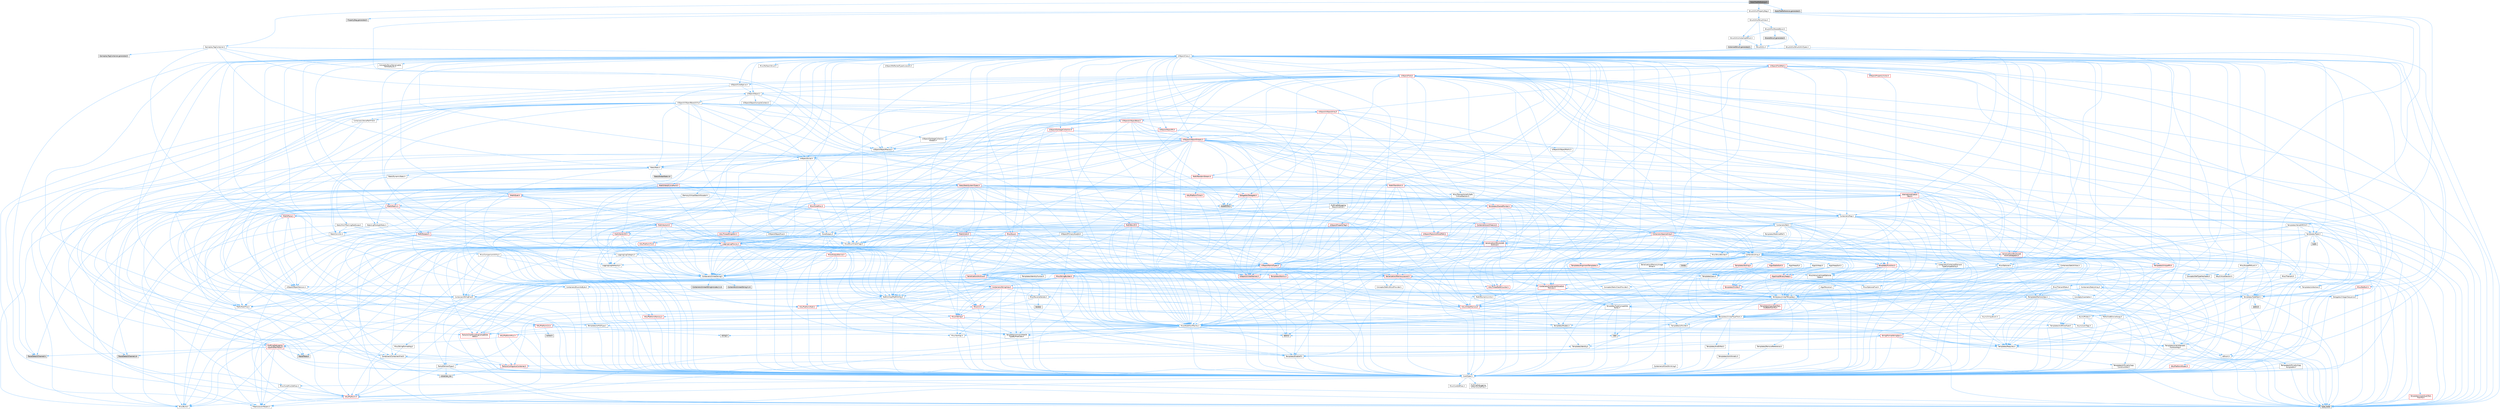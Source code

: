 digraph "StateTreeReference.h"
{
 // INTERACTIVE_SVG=YES
 // LATEX_PDF_SIZE
  bgcolor="transparent";
  edge [fontname=Helvetica,fontsize=10,labelfontname=Helvetica,labelfontsize=10];
  node [fontname=Helvetica,fontsize=10,shape=box,height=0.2,width=0.4];
  Node1 [id="Node000001",label="StateTreeReference.h",height=0.2,width=0.4,color="gray40", fillcolor="grey60", style="filled", fontcolor="black",tooltip=" "];
  Node1 -> Node2 [id="edge1_Node000001_Node000002",color="steelblue1",style="solid",tooltip=" "];
  Node2 [id="Node000002",label="StructUtils/PropertyBag.h",height=0.2,width=0.4,color="grey40", fillcolor="white", style="filled",URL="$de/d60/StructUtils_2PropertyBag_8h.html",tooltip=" "];
  Node2 -> Node3 [id="edge2_Node000002_Node000003",color="steelblue1",style="solid",tooltip=" "];
  Node3 [id="Node000003",label="Misc/TVariantMeta.h",height=0.2,width=0.4,color="grey40", fillcolor="white", style="filled",URL="$d0/d34/TVariantMeta_8h.html",tooltip=" "];
  Node3 -> Node4 [id="edge3_Node000003_Node000004",color="steelblue1",style="solid",tooltip=" "];
  Node4 [id="Node000004",label="Templates/MemoryOps.h",height=0.2,width=0.4,color="grey40", fillcolor="white", style="filled",URL="$db/dea/MemoryOps_8h.html",tooltip=" "];
  Node4 -> Node5 [id="edge4_Node000004_Node000005",color="steelblue1",style="solid",tooltip=" "];
  Node5 [id="Node000005",label="CoreTypes.h",height=0.2,width=0.4,color="grey40", fillcolor="white", style="filled",URL="$dc/dec/CoreTypes_8h.html",tooltip=" "];
  Node5 -> Node6 [id="edge5_Node000005_Node000006",color="steelblue1",style="solid",tooltip=" "];
  Node6 [id="Node000006",label="HAL/Platform.h",height=0.2,width=0.4,color="red", fillcolor="#FFF0F0", style="filled",URL="$d9/dd0/Platform_8h.html",tooltip=" "];
  Node6 -> Node7 [id="edge6_Node000006_Node000007",color="steelblue1",style="solid",tooltip=" "];
  Node7 [id="Node000007",label="Misc/Build.h",height=0.2,width=0.4,color="grey40", fillcolor="white", style="filled",URL="$d3/dbb/Build_8h.html",tooltip=" "];
  Node6 -> Node9 [id="edge7_Node000006_Node000009",color="steelblue1",style="solid",tooltip=" "];
  Node9 [id="Node000009",label="type_traits",height=0.2,width=0.4,color="grey60", fillcolor="#E0E0E0", style="filled",tooltip=" "];
  Node6 -> Node10 [id="edge8_Node000006_Node000010",color="steelblue1",style="solid",tooltip=" "];
  Node10 [id="Node000010",label="PreprocessorHelpers.h",height=0.2,width=0.4,color="grey40", fillcolor="white", style="filled",URL="$db/ddb/PreprocessorHelpers_8h.html",tooltip=" "];
  Node5 -> Node16 [id="edge9_Node000005_Node000016",color="steelblue1",style="solid",tooltip=" "];
  Node16 [id="Node000016",label="ProfilingDebugging\l/UMemoryDefines.h",height=0.2,width=0.4,color="grey40", fillcolor="white", style="filled",URL="$d2/da2/UMemoryDefines_8h.html",tooltip=" "];
  Node5 -> Node17 [id="edge10_Node000005_Node000017",color="steelblue1",style="solid",tooltip=" "];
  Node17 [id="Node000017",label="Misc/CoreMiscDefines.h",height=0.2,width=0.4,color="grey40", fillcolor="white", style="filled",URL="$da/d38/CoreMiscDefines_8h.html",tooltip=" "];
  Node17 -> Node6 [id="edge11_Node000017_Node000006",color="steelblue1",style="solid",tooltip=" "];
  Node17 -> Node10 [id="edge12_Node000017_Node000010",color="steelblue1",style="solid",tooltip=" "];
  Node5 -> Node18 [id="edge13_Node000005_Node000018",color="steelblue1",style="solid",tooltip=" "];
  Node18 [id="Node000018",label="Misc/CoreDefines.h",height=0.2,width=0.4,color="grey40", fillcolor="white", style="filled",URL="$d3/dd2/CoreDefines_8h.html",tooltip=" "];
  Node4 -> Node19 [id="edge14_Node000004_Node000019",color="steelblue1",style="solid",tooltip=" "];
  Node19 [id="Node000019",label="HAL/UnrealMemory.h",height=0.2,width=0.4,color="red", fillcolor="#FFF0F0", style="filled",URL="$d9/d96/UnrealMemory_8h.html",tooltip=" "];
  Node19 -> Node5 [id="edge15_Node000019_Node000005",color="steelblue1",style="solid",tooltip=" "];
  Node19 -> Node87 [id="edge16_Node000019_Node000087",color="steelblue1",style="solid",tooltip=" "];
  Node87 [id="Node000087",label="HAL/PlatformMemory.h",height=0.2,width=0.4,color="red", fillcolor="#FFF0F0", style="filled",URL="$de/d68/PlatformMemory_8h.html",tooltip=" "];
  Node87 -> Node5 [id="edge17_Node000087_Node000005",color="steelblue1",style="solid",tooltip=" "];
  Node19 -> Node90 [id="edge18_Node000019_Node000090",color="steelblue1",style="solid",tooltip=" "];
  Node90 [id="Node000090",label="Templates/IsPointer.h",height=0.2,width=0.4,color="grey40", fillcolor="white", style="filled",URL="$d7/d05/IsPointer_8h.html",tooltip=" "];
  Node90 -> Node5 [id="edge19_Node000090_Node000005",color="steelblue1",style="solid",tooltip=" "];
  Node4 -> Node85 [id="edge20_Node000004_Node000085",color="steelblue1",style="solid",tooltip=" "];
  Node85 [id="Node000085",label="Templates/IsTriviallyCopy\lAssignable.h",height=0.2,width=0.4,color="grey40", fillcolor="white", style="filled",URL="$d2/df2/IsTriviallyCopyAssignable_8h.html",tooltip=" "];
  Node85 -> Node5 [id="edge21_Node000085_Node000005",color="steelblue1",style="solid",tooltip=" "];
  Node85 -> Node9 [id="edge22_Node000085_Node000009",color="steelblue1",style="solid",tooltip=" "];
  Node4 -> Node84 [id="edge23_Node000004_Node000084",color="steelblue1",style="solid",tooltip=" "];
  Node84 [id="Node000084",label="Templates/IsTriviallyCopy\lConstructible.h",height=0.2,width=0.4,color="grey40", fillcolor="white", style="filled",URL="$d3/d78/IsTriviallyCopyConstructible_8h.html",tooltip=" "];
  Node84 -> Node5 [id="edge24_Node000084_Node000005",color="steelblue1",style="solid",tooltip=" "];
  Node84 -> Node9 [id="edge25_Node000084_Node000009",color="steelblue1",style="solid",tooltip=" "];
  Node4 -> Node70 [id="edge26_Node000004_Node000070",color="steelblue1",style="solid",tooltip=" "];
  Node70 [id="Node000070",label="Templates/Requires.h",height=0.2,width=0.4,color="grey40", fillcolor="white", style="filled",URL="$dc/d96/Requires_8h.html",tooltip=" "];
  Node70 -> Node62 [id="edge27_Node000070_Node000062",color="steelblue1",style="solid",tooltip=" "];
  Node62 [id="Node000062",label="Templates/EnableIf.h",height=0.2,width=0.4,color="grey40", fillcolor="white", style="filled",URL="$d7/d60/EnableIf_8h.html",tooltip=" "];
  Node62 -> Node5 [id="edge28_Node000062_Node000005",color="steelblue1",style="solid",tooltip=" "];
  Node70 -> Node9 [id="edge29_Node000070_Node000009",color="steelblue1",style="solid",tooltip=" "];
  Node4 -> Node91 [id="edge30_Node000004_Node000091",color="steelblue1",style="solid",tooltip=" "];
  Node91 [id="Node000091",label="Templates/UnrealTypeTraits.h",height=0.2,width=0.4,color="grey40", fillcolor="white", style="filled",URL="$d2/d2d/UnrealTypeTraits_8h.html",tooltip=" "];
  Node91 -> Node5 [id="edge31_Node000091_Node000005",color="steelblue1",style="solid",tooltip=" "];
  Node91 -> Node90 [id="edge32_Node000091_Node000090",color="steelblue1",style="solid",tooltip=" "];
  Node91 -> Node45 [id="edge33_Node000091_Node000045",color="steelblue1",style="solid",tooltip=" "];
  Node45 [id="Node000045",label="Misc/AssertionMacros.h",height=0.2,width=0.4,color="grey40", fillcolor="white", style="filled",URL="$d0/dfa/AssertionMacros_8h.html",tooltip=" "];
  Node45 -> Node5 [id="edge34_Node000045_Node000005",color="steelblue1",style="solid",tooltip=" "];
  Node45 -> Node6 [id="edge35_Node000045_Node000006",color="steelblue1",style="solid",tooltip=" "];
  Node45 -> Node46 [id="edge36_Node000045_Node000046",color="steelblue1",style="solid",tooltip=" "];
  Node46 [id="Node000046",label="HAL/PlatformMisc.h",height=0.2,width=0.4,color="red", fillcolor="#FFF0F0", style="filled",URL="$d0/df5/PlatformMisc_8h.html",tooltip=" "];
  Node46 -> Node5 [id="edge37_Node000046_Node000005",color="steelblue1",style="solid",tooltip=" "];
  Node46 -> Node57 [id="edge38_Node000046_Node000057",color="steelblue1",style="solid",tooltip=" "];
  Node57 [id="Node000057",label="ProfilingDebugging\l/CpuProfilerTrace.h",height=0.2,width=0.4,color="red", fillcolor="#FFF0F0", style="filled",URL="$da/dcb/CpuProfilerTrace_8h.html",tooltip=" "];
  Node57 -> Node5 [id="edge39_Node000057_Node000005",color="steelblue1",style="solid",tooltip=" "];
  Node57 -> Node22 [id="edge40_Node000057_Node000022",color="steelblue1",style="solid",tooltip=" "];
  Node22 [id="Node000022",label="Containers/ContainersFwd.h",height=0.2,width=0.4,color="grey40", fillcolor="white", style="filled",URL="$d4/d0a/ContainersFwd_8h.html",tooltip=" "];
  Node22 -> Node6 [id="edge41_Node000022_Node000006",color="steelblue1",style="solid",tooltip=" "];
  Node22 -> Node5 [id="edge42_Node000022_Node000005",color="steelblue1",style="solid",tooltip=" "];
  Node22 -> Node23 [id="edge43_Node000022_Node000023",color="steelblue1",style="solid",tooltip=" "];
  Node23 [id="Node000023",label="Traits/IsContiguousContainer.h",height=0.2,width=0.4,color="red", fillcolor="#FFF0F0", style="filled",URL="$d5/d3c/IsContiguousContainer_8h.html",tooltip=" "];
  Node23 -> Node5 [id="edge44_Node000023_Node000005",color="steelblue1",style="solid",tooltip=" "];
  Node23 -> Node25 [id="edge45_Node000023_Node000025",color="steelblue1",style="solid",tooltip=" "];
  Node25 [id="Node000025",label="initializer_list",height=0.2,width=0.4,color="grey60", fillcolor="#E0E0E0", style="filled",tooltip=" "];
  Node57 -> Node10 [id="edge46_Node000057_Node000010",color="steelblue1",style="solid",tooltip=" "];
  Node57 -> Node7 [id="edge47_Node000057_Node000007",color="steelblue1",style="solid",tooltip=" "];
  Node57 -> Node59 [id="edge48_Node000057_Node000059",color="steelblue1",style="solid",tooltip=" "];
  Node59 [id="Node000059",label="Trace/Detail/Channel.h",height=0.2,width=0.4,color="grey60", fillcolor="#E0E0E0", style="filled",tooltip=" "];
  Node57 -> Node60 [id="edge49_Node000057_Node000060",color="steelblue1",style="solid",tooltip=" "];
  Node60 [id="Node000060",label="Trace/Detail/Channel.inl",height=0.2,width=0.4,color="grey60", fillcolor="#E0E0E0", style="filled",tooltip=" "];
  Node57 -> Node61 [id="edge50_Node000057_Node000061",color="steelblue1",style="solid",tooltip=" "];
  Node61 [id="Node000061",label="Trace/Trace.h",height=0.2,width=0.4,color="grey60", fillcolor="#E0E0E0", style="filled",tooltip=" "];
  Node45 -> Node10 [id="edge51_Node000045_Node000010",color="steelblue1",style="solid",tooltip=" "];
  Node45 -> Node62 [id="edge52_Node000045_Node000062",color="steelblue1",style="solid",tooltip=" "];
  Node45 -> Node63 [id="edge53_Node000045_Node000063",color="steelblue1",style="solid",tooltip=" "];
  Node63 [id="Node000063",label="Templates/IsArrayOrRefOf\lTypeByPredicate.h",height=0.2,width=0.4,color="grey40", fillcolor="white", style="filled",URL="$d6/da1/IsArrayOrRefOfTypeByPredicate_8h.html",tooltip=" "];
  Node63 -> Node5 [id="edge54_Node000063_Node000005",color="steelblue1",style="solid",tooltip=" "];
  Node45 -> Node64 [id="edge55_Node000045_Node000064",color="steelblue1",style="solid",tooltip=" "];
  Node64 [id="Node000064",label="Templates/IsValidVariadic\lFunctionArg.h",height=0.2,width=0.4,color="grey40", fillcolor="white", style="filled",URL="$d0/dc8/IsValidVariadicFunctionArg_8h.html",tooltip=" "];
  Node64 -> Node5 [id="edge56_Node000064_Node000005",color="steelblue1",style="solid",tooltip=" "];
  Node64 -> Node65 [id="edge57_Node000064_Node000065",color="steelblue1",style="solid",tooltip=" "];
  Node65 [id="Node000065",label="IsEnum.h",height=0.2,width=0.4,color="grey40", fillcolor="white", style="filled",URL="$d4/de5/IsEnum_8h.html",tooltip=" "];
  Node64 -> Node9 [id="edge58_Node000064_Node000009",color="steelblue1",style="solid",tooltip=" "];
  Node45 -> Node66 [id="edge59_Node000045_Node000066",color="steelblue1",style="solid",tooltip=" "];
  Node66 [id="Node000066",label="Traits/IsCharEncodingCompatible\lWith.h",height=0.2,width=0.4,color="red", fillcolor="#FFF0F0", style="filled",URL="$df/dd1/IsCharEncodingCompatibleWith_8h.html",tooltip=" "];
  Node66 -> Node9 [id="edge60_Node000066_Node000009",color="steelblue1",style="solid",tooltip=" "];
  Node45 -> Node68 [id="edge61_Node000045_Node000068",color="steelblue1",style="solid",tooltip=" "];
  Node68 [id="Node000068",label="Misc/VarArgs.h",height=0.2,width=0.4,color="grey40", fillcolor="white", style="filled",URL="$d5/d6f/VarArgs_8h.html",tooltip=" "];
  Node68 -> Node5 [id="edge62_Node000068_Node000005",color="steelblue1",style="solid",tooltip=" "];
  Node45 -> Node69 [id="edge63_Node000045_Node000069",color="steelblue1",style="solid",tooltip=" "];
  Node69 [id="Node000069",label="String/FormatStringSan.h",height=0.2,width=0.4,color="red", fillcolor="#FFF0F0", style="filled",URL="$d3/d8b/FormatStringSan_8h.html",tooltip=" "];
  Node69 -> Node9 [id="edge64_Node000069_Node000009",color="steelblue1",style="solid",tooltip=" "];
  Node69 -> Node5 [id="edge65_Node000069_Node000005",color="steelblue1",style="solid",tooltip=" "];
  Node69 -> Node70 [id="edge66_Node000069_Node000070",color="steelblue1",style="solid",tooltip=" "];
  Node69 -> Node71 [id="edge67_Node000069_Node000071",color="steelblue1",style="solid",tooltip=" "];
  Node71 [id="Node000071",label="Templates/Identity.h",height=0.2,width=0.4,color="grey40", fillcolor="white", style="filled",URL="$d0/dd5/Identity_8h.html",tooltip=" "];
  Node69 -> Node64 [id="edge68_Node000069_Node000064",color="steelblue1",style="solid",tooltip=" "];
  Node69 -> Node22 [id="edge69_Node000069_Node000022",color="steelblue1",style="solid",tooltip=" "];
  Node45 -> Node75 [id="edge70_Node000045_Node000075",color="steelblue1",style="solid",tooltip=" "];
  Node75 [id="Node000075",label="atomic",height=0.2,width=0.4,color="grey60", fillcolor="#E0E0E0", style="filled",tooltip=" "];
  Node91 -> Node83 [id="edge71_Node000091_Node000083",color="steelblue1",style="solid",tooltip=" "];
  Node83 [id="Node000083",label="Templates/AndOrNot.h",height=0.2,width=0.4,color="grey40", fillcolor="white", style="filled",URL="$db/d0a/AndOrNot_8h.html",tooltip=" "];
  Node83 -> Node5 [id="edge72_Node000083_Node000005",color="steelblue1",style="solid",tooltip=" "];
  Node91 -> Node62 [id="edge73_Node000091_Node000062",color="steelblue1",style="solid",tooltip=" "];
  Node91 -> Node92 [id="edge74_Node000091_Node000092",color="steelblue1",style="solid",tooltip=" "];
  Node92 [id="Node000092",label="Templates/IsArithmetic.h",height=0.2,width=0.4,color="grey40", fillcolor="white", style="filled",URL="$d2/d5d/IsArithmetic_8h.html",tooltip=" "];
  Node92 -> Node5 [id="edge75_Node000092_Node000005",color="steelblue1",style="solid",tooltip=" "];
  Node91 -> Node65 [id="edge76_Node000091_Node000065",color="steelblue1",style="solid",tooltip=" "];
  Node91 -> Node93 [id="edge77_Node000091_Node000093",color="steelblue1",style="solid",tooltip=" "];
  Node93 [id="Node000093",label="Templates/Models.h",height=0.2,width=0.4,color="grey40", fillcolor="white", style="filled",URL="$d3/d0c/Models_8h.html",tooltip=" "];
  Node93 -> Node71 [id="edge78_Node000093_Node000071",color="steelblue1",style="solid",tooltip=" "];
  Node91 -> Node94 [id="edge79_Node000091_Node000094",color="steelblue1",style="solid",tooltip=" "];
  Node94 [id="Node000094",label="Templates/IsPODType.h",height=0.2,width=0.4,color="grey40", fillcolor="white", style="filled",URL="$d7/db1/IsPODType_8h.html",tooltip=" "];
  Node94 -> Node5 [id="edge80_Node000094_Node000005",color="steelblue1",style="solid",tooltip=" "];
  Node91 -> Node95 [id="edge81_Node000091_Node000095",color="steelblue1",style="solid",tooltip=" "];
  Node95 [id="Node000095",label="Templates/IsUECoreType.h",height=0.2,width=0.4,color="grey40", fillcolor="white", style="filled",URL="$d1/db8/IsUECoreType_8h.html",tooltip=" "];
  Node95 -> Node5 [id="edge82_Node000095_Node000005",color="steelblue1",style="solid",tooltip=" "];
  Node95 -> Node9 [id="edge83_Node000095_Node000009",color="steelblue1",style="solid",tooltip=" "];
  Node91 -> Node84 [id="edge84_Node000091_Node000084",color="steelblue1",style="solid",tooltip=" "];
  Node4 -> Node96 [id="edge85_Node000004_Node000096",color="steelblue1",style="solid",tooltip=" "];
  Node96 [id="Node000096",label="Traits/UseBitwiseSwap.h",height=0.2,width=0.4,color="grey40", fillcolor="white", style="filled",URL="$db/df3/UseBitwiseSwap_8h.html",tooltip=" "];
  Node96 -> Node5 [id="edge86_Node000096_Node000005",color="steelblue1",style="solid",tooltip=" "];
  Node96 -> Node9 [id="edge87_Node000096_Node000009",color="steelblue1",style="solid",tooltip=" "];
  Node4 -> Node37 [id="edge88_Node000004_Node000037",color="steelblue1",style="solid",tooltip=" "];
  Node37 [id="Node000037",label="new",height=0.2,width=0.4,color="grey60", fillcolor="#E0E0E0", style="filled",tooltip=" "];
  Node4 -> Node9 [id="edge89_Node000004_Node000009",color="steelblue1",style="solid",tooltip=" "];
  Node3 -> Node97 [id="edge90_Node000003_Node000097",color="steelblue1",style="solid",tooltip=" "];
  Node97 [id="Node000097",label="Templates/TypeCompatible\lBytes.h",height=0.2,width=0.4,color="grey40", fillcolor="white", style="filled",URL="$df/d0a/TypeCompatibleBytes_8h.html",tooltip=" "];
  Node97 -> Node5 [id="edge91_Node000097_Node000005",color="steelblue1",style="solid",tooltip=" "];
  Node97 -> Node30 [id="edge92_Node000097_Node000030",color="steelblue1",style="solid",tooltip=" "];
  Node30 [id="Node000030",label="string.h",height=0.2,width=0.4,color="grey60", fillcolor="#E0E0E0", style="filled",tooltip=" "];
  Node97 -> Node37 [id="edge93_Node000097_Node000037",color="steelblue1",style="solid",tooltip=" "];
  Node97 -> Node9 [id="edge94_Node000097_Node000009",color="steelblue1",style="solid",tooltip=" "];
  Node3 -> Node98 [id="edge95_Node000003_Node000098",color="steelblue1",style="solid",tooltip=" "];
  Node98 [id="Node000098",label="Templates/UnrealTemplate.h",height=0.2,width=0.4,color="grey40", fillcolor="white", style="filled",URL="$d4/d24/UnrealTemplate_8h.html",tooltip=" "];
  Node98 -> Node5 [id="edge96_Node000098_Node000005",color="steelblue1",style="solid",tooltip=" "];
  Node98 -> Node90 [id="edge97_Node000098_Node000090",color="steelblue1",style="solid",tooltip=" "];
  Node98 -> Node19 [id="edge98_Node000098_Node000019",color="steelblue1",style="solid",tooltip=" "];
  Node98 -> Node99 [id="edge99_Node000098_Node000099",color="steelblue1",style="solid",tooltip=" "];
  Node99 [id="Node000099",label="Templates/CopyQualifiers\lAndRefsFromTo.h",height=0.2,width=0.4,color="red", fillcolor="#FFF0F0", style="filled",URL="$d3/db3/CopyQualifiersAndRefsFromTo_8h.html",tooltip=" "];
  Node98 -> Node91 [id="edge100_Node000098_Node000091",color="steelblue1",style="solid",tooltip=" "];
  Node98 -> Node101 [id="edge101_Node000098_Node000101",color="steelblue1",style="solid",tooltip=" "];
  Node101 [id="Node000101",label="Templates/RemoveReference.h",height=0.2,width=0.4,color="grey40", fillcolor="white", style="filled",URL="$da/dbe/RemoveReference_8h.html",tooltip=" "];
  Node101 -> Node5 [id="edge102_Node000101_Node000005",color="steelblue1",style="solid",tooltip=" "];
  Node98 -> Node70 [id="edge103_Node000098_Node000070",color="steelblue1",style="solid",tooltip=" "];
  Node98 -> Node97 [id="edge104_Node000098_Node000097",color="steelblue1",style="solid",tooltip=" "];
  Node98 -> Node71 [id="edge105_Node000098_Node000071",color="steelblue1",style="solid",tooltip=" "];
  Node98 -> Node23 [id="edge106_Node000098_Node000023",color="steelblue1",style="solid",tooltip=" "];
  Node98 -> Node96 [id="edge107_Node000098_Node000096",color="steelblue1",style="solid",tooltip=" "];
  Node98 -> Node9 [id="edge108_Node000098_Node000009",color="steelblue1",style="solid",tooltip=" "];
  Node3 -> Node91 [id="edge109_Node000003_Node000091",color="steelblue1",style="solid",tooltip=" "];
  Node3 -> Node102 [id="edge110_Node000003_Node000102",color="steelblue1",style="solid",tooltip=" "];
  Node102 [id="Node000102",label="Delegates/IntegerSequence.h",height=0.2,width=0.4,color="grey40", fillcolor="white", style="filled",URL="$d2/dcc/IntegerSequence_8h.html",tooltip=" "];
  Node102 -> Node5 [id="edge111_Node000102_Node000005",color="steelblue1",style="solid",tooltip=" "];
  Node3 -> Node103 [id="edge112_Node000003_Node000103",color="steelblue1",style="solid",tooltip=" "];
  Node103 [id="Node000103",label="Concepts/Insertable.h",height=0.2,width=0.4,color="grey40", fillcolor="white", style="filled",URL="$d8/d3b/Insertable_8h.html",tooltip=" "];
  Node3 -> Node45 [id="edge113_Node000003_Node000045",color="steelblue1",style="solid",tooltip=" "];
  Node2 -> Node104 [id="edge114_Node000002_Node000104",color="steelblue1",style="solid",tooltip=" "];
  Node104 [id="Node000104",label="StructUtils/StructView.h",height=0.2,width=0.4,color="grey40", fillcolor="white", style="filled",URL="$d6/d2a/StructUtils_2StructView_8h.html",tooltip=" "];
  Node104 -> Node105 [id="edge115_Node000104_Node000105",color="steelblue1",style="solid",tooltip=" "];
  Node105 [id="Node000105",label="StructUtils/InstancedStruct.h",height=0.2,width=0.4,color="grey40", fillcolor="white", style="filled",URL="$d6/dc6/StructUtils_2InstancedStruct_8h.html",tooltip=" "];
  Node105 -> Node106 [id="edge116_Node000105_Node000106",color="steelblue1",style="solid",tooltip=" "];
  Node106 [id="Node000106",label="StructUtils.h",height=0.2,width=0.4,color="grey40", fillcolor="white", style="filled",URL="$db/d30/StructUtils_8h.html",tooltip=" "];
  Node106 -> Node91 [id="edge117_Node000106_Node000091",color="steelblue1",style="solid",tooltip=" "];
  Node106 -> Node107 [id="edge118_Node000106_Node000107",color="steelblue1",style="solid",tooltip=" "];
  Node107 [id="Node000107",label="UObject/Class.h",height=0.2,width=0.4,color="grey40", fillcolor="white", style="filled",URL="$d4/d05/Class_8h.html",tooltip=" "];
  Node107 -> Node108 [id="edge119_Node000107_Node000108",color="steelblue1",style="solid",tooltip=" "];
  Node108 [id="Node000108",label="Concepts/GetTypeHashable.h",height=0.2,width=0.4,color="grey40", fillcolor="white", style="filled",URL="$d3/da2/GetTypeHashable_8h.html",tooltip=" "];
  Node108 -> Node5 [id="edge120_Node000108_Node000005",color="steelblue1",style="solid",tooltip=" "];
  Node108 -> Node109 [id="edge121_Node000108_Node000109",color="steelblue1",style="solid",tooltip=" "];
  Node109 [id="Node000109",label="Templates/TypeHash.h",height=0.2,width=0.4,color="grey40", fillcolor="white", style="filled",URL="$d1/d62/TypeHash_8h.html",tooltip=" "];
  Node109 -> Node5 [id="edge122_Node000109_Node000005",color="steelblue1",style="solid",tooltip=" "];
  Node109 -> Node70 [id="edge123_Node000109_Node000070",color="steelblue1",style="solid",tooltip=" "];
  Node109 -> Node110 [id="edge124_Node000109_Node000110",color="steelblue1",style="solid",tooltip=" "];
  Node110 [id="Node000110",label="Misc/Crc.h",height=0.2,width=0.4,color="red", fillcolor="#FFF0F0", style="filled",URL="$d4/dd2/Crc_8h.html",tooltip=" "];
  Node110 -> Node5 [id="edge125_Node000110_Node000005",color="steelblue1",style="solid",tooltip=" "];
  Node110 -> Node45 [id="edge126_Node000110_Node000045",color="steelblue1",style="solid",tooltip=" "];
  Node110 -> Node111 [id="edge127_Node000110_Node000111",color="steelblue1",style="solid",tooltip=" "];
  Node111 [id="Node000111",label="Misc/CString.h",height=0.2,width=0.4,color="red", fillcolor="#FFF0F0", style="filled",URL="$d2/d49/CString_8h.html",tooltip=" "];
  Node111 -> Node5 [id="edge128_Node000111_Node000005",color="steelblue1",style="solid",tooltip=" "];
  Node111 -> Node36 [id="edge129_Node000111_Node000036",color="steelblue1",style="solid",tooltip=" "];
  Node36 [id="Node000036",label="HAL/PlatformCrt.h",height=0.2,width=0.4,color="red", fillcolor="#FFF0F0", style="filled",URL="$d8/d75/PlatformCrt_8h.html",tooltip=" "];
  Node36 -> Node37 [id="edge130_Node000036_Node000037",color="steelblue1",style="solid",tooltip=" "];
  Node36 -> Node31 [id="edge131_Node000036_Node000031",color="steelblue1",style="solid",tooltip=" "];
  Node31 [id="Node000031",label="wchar.h",height=0.2,width=0.4,color="grey60", fillcolor="#E0E0E0", style="filled",tooltip=" "];
  Node36 -> Node30 [id="edge132_Node000036_Node000030",color="steelblue1",style="solid",tooltip=" "];
  Node111 -> Node45 [id="edge133_Node000111_Node000045",color="steelblue1",style="solid",tooltip=" "];
  Node111 -> Node68 [id="edge134_Node000111_Node000068",color="steelblue1",style="solid",tooltip=" "];
  Node111 -> Node63 [id="edge135_Node000111_Node000063",color="steelblue1",style="solid",tooltip=" "];
  Node111 -> Node64 [id="edge136_Node000111_Node000064",color="steelblue1",style="solid",tooltip=" "];
  Node111 -> Node66 [id="edge137_Node000111_Node000066",color="steelblue1",style="solid",tooltip=" "];
  Node110 -> Node91 [id="edge138_Node000110_Node000091",color="steelblue1",style="solid",tooltip=" "];
  Node109 -> Node115 [id="edge139_Node000109_Node000115",color="steelblue1",style="solid",tooltip=" "];
  Node115 [id="Node000115",label="stdint.h",height=0.2,width=0.4,color="grey60", fillcolor="#E0E0E0", style="filled",tooltip=" "];
  Node109 -> Node9 [id="edge140_Node000109_Node000009",color="steelblue1",style="solid",tooltip=" "];
  Node107 -> Node116 [id="edge141_Node000107_Node000116",color="steelblue1",style="solid",tooltip=" "];
  Node116 [id="Node000116",label="Concepts/StaticClassProvider.h",height=0.2,width=0.4,color="grey40", fillcolor="white", style="filled",URL="$dd/d83/StaticClassProvider_8h.html",tooltip=" "];
  Node107 -> Node117 [id="edge142_Node000107_Node000117",color="steelblue1",style="solid",tooltip=" "];
  Node117 [id="Node000117",label="Concepts/StaticStructProvider.h",height=0.2,width=0.4,color="grey40", fillcolor="white", style="filled",URL="$d5/d77/StaticStructProvider_8h.html",tooltip=" "];
  Node107 -> Node118 [id="edge143_Node000107_Node000118",color="steelblue1",style="solid",tooltip=" "];
  Node118 [id="Node000118",label="Concepts/StructSerializable\lWithDefaults.h",height=0.2,width=0.4,color="grey40", fillcolor="white", style="filled",URL="$d5/ddc/StructSerializableWithDefaults_8h.html",tooltip=" "];
  Node107 -> Node119 [id="edge144_Node000107_Node000119",color="steelblue1",style="solid",tooltip=" "];
  Node119 [id="Node000119",label="Containers/Array.h",height=0.2,width=0.4,color="grey40", fillcolor="white", style="filled",URL="$df/dd0/Array_8h.html",tooltip=" "];
  Node119 -> Node5 [id="edge145_Node000119_Node000005",color="steelblue1",style="solid",tooltip=" "];
  Node119 -> Node45 [id="edge146_Node000119_Node000045",color="steelblue1",style="solid",tooltip=" "];
  Node119 -> Node120 [id="edge147_Node000119_Node000120",color="steelblue1",style="solid",tooltip=" "];
  Node120 [id="Node000120",label="Misc/IntrusiveUnsetOptional\lState.h",height=0.2,width=0.4,color="grey40", fillcolor="white", style="filled",URL="$d2/d0a/IntrusiveUnsetOptionalState_8h.html",tooltip=" "];
  Node120 -> Node121 [id="edge148_Node000120_Node000121",color="steelblue1",style="solid",tooltip=" "];
  Node121 [id="Node000121",label="Misc/OptionalFwd.h",height=0.2,width=0.4,color="grey40", fillcolor="white", style="filled",URL="$dc/d50/OptionalFwd_8h.html",tooltip=" "];
  Node119 -> Node122 [id="edge149_Node000119_Node000122",color="steelblue1",style="solid",tooltip=" "];
  Node122 [id="Node000122",label="Misc/ReverseIterate.h",height=0.2,width=0.4,color="grey40", fillcolor="white", style="filled",URL="$db/de3/ReverseIterate_8h.html",tooltip=" "];
  Node122 -> Node6 [id="edge150_Node000122_Node000006",color="steelblue1",style="solid",tooltip=" "];
  Node122 -> Node123 [id="edge151_Node000122_Node000123",color="steelblue1",style="solid",tooltip=" "];
  Node123 [id="Node000123",label="iterator",height=0.2,width=0.4,color="grey60", fillcolor="#E0E0E0", style="filled",tooltip=" "];
  Node119 -> Node19 [id="edge152_Node000119_Node000019",color="steelblue1",style="solid",tooltip=" "];
  Node119 -> Node91 [id="edge153_Node000119_Node000091",color="steelblue1",style="solid",tooltip=" "];
  Node119 -> Node98 [id="edge154_Node000119_Node000098",color="steelblue1",style="solid",tooltip=" "];
  Node119 -> Node124 [id="edge155_Node000119_Node000124",color="steelblue1",style="solid",tooltip=" "];
  Node124 [id="Node000124",label="Containers/AllowShrinking.h",height=0.2,width=0.4,color="grey40", fillcolor="white", style="filled",URL="$d7/d1a/AllowShrinking_8h.html",tooltip=" "];
  Node124 -> Node5 [id="edge156_Node000124_Node000005",color="steelblue1",style="solid",tooltip=" "];
  Node119 -> Node125 [id="edge157_Node000119_Node000125",color="steelblue1",style="solid",tooltip=" "];
  Node125 [id="Node000125",label="Containers/ContainerAllocation\lPolicies.h",height=0.2,width=0.4,color="red", fillcolor="#FFF0F0", style="filled",URL="$d7/dff/ContainerAllocationPolicies_8h.html",tooltip=" "];
  Node125 -> Node5 [id="edge158_Node000125_Node000005",color="steelblue1",style="solid",tooltip=" "];
  Node125 -> Node125 [id="edge159_Node000125_Node000125",color="steelblue1",style="solid",tooltip=" "];
  Node125 -> Node127 [id="edge160_Node000125_Node000127",color="steelblue1",style="solid",tooltip=" "];
  Node127 [id="Node000127",label="HAL/PlatformMath.h",height=0.2,width=0.4,color="red", fillcolor="#FFF0F0", style="filled",URL="$dc/d53/PlatformMath_8h.html",tooltip=" "];
  Node127 -> Node5 [id="edge161_Node000127_Node000005",color="steelblue1",style="solid",tooltip=" "];
  Node125 -> Node19 [id="edge162_Node000125_Node000019",color="steelblue1",style="solid",tooltip=" "];
  Node125 -> Node51 [id="edge163_Node000125_Node000051",color="steelblue1",style="solid",tooltip=" "];
  Node51 [id="Node000051",label="Math/NumericLimits.h",height=0.2,width=0.4,color="grey40", fillcolor="white", style="filled",URL="$df/d1b/NumericLimits_8h.html",tooltip=" "];
  Node51 -> Node5 [id="edge164_Node000051_Node000005",color="steelblue1",style="solid",tooltip=" "];
  Node125 -> Node45 [id="edge165_Node000125_Node000045",color="steelblue1",style="solid",tooltip=" "];
  Node125 -> Node4 [id="edge166_Node000125_Node000004",color="steelblue1",style="solid",tooltip=" "];
  Node125 -> Node97 [id="edge167_Node000125_Node000097",color="steelblue1",style="solid",tooltip=" "];
  Node125 -> Node9 [id="edge168_Node000125_Node000009",color="steelblue1",style="solid",tooltip=" "];
  Node119 -> Node136 [id="edge169_Node000119_Node000136",color="steelblue1",style="solid",tooltip=" "];
  Node136 [id="Node000136",label="Containers/ContainerElement\lTypeCompatibility.h",height=0.2,width=0.4,color="grey40", fillcolor="white", style="filled",URL="$df/ddf/ContainerElementTypeCompatibility_8h.html",tooltip=" "];
  Node136 -> Node5 [id="edge170_Node000136_Node000005",color="steelblue1",style="solid",tooltip=" "];
  Node136 -> Node91 [id="edge171_Node000136_Node000091",color="steelblue1",style="solid",tooltip=" "];
  Node119 -> Node137 [id="edge172_Node000119_Node000137",color="steelblue1",style="solid",tooltip=" "];
  Node137 [id="Node000137",label="Serialization/Archive.h",height=0.2,width=0.4,color="red", fillcolor="#FFF0F0", style="filled",URL="$d7/d3b/Archive_8h.html",tooltip=" "];
  Node137 -> Node5 [id="edge173_Node000137_Node000005",color="steelblue1",style="solid",tooltip=" "];
  Node137 -> Node26 [id="edge174_Node000137_Node000026",color="steelblue1",style="solid",tooltip=" "];
  Node26 [id="Node000026",label="Math/MathFwd.h",height=0.2,width=0.4,color="grey40", fillcolor="white", style="filled",URL="$d2/d10/MathFwd_8h.html",tooltip=" "];
  Node26 -> Node6 [id="edge175_Node000026_Node000006",color="steelblue1",style="solid",tooltip=" "];
  Node137 -> Node45 [id="edge176_Node000137_Node000045",color="steelblue1",style="solid",tooltip=" "];
  Node137 -> Node7 [id="edge177_Node000137_Node000007",color="steelblue1",style="solid",tooltip=" "];
  Node137 -> Node68 [id="edge178_Node000137_Node000068",color="steelblue1",style="solid",tooltip=" "];
  Node137 -> Node62 [id="edge179_Node000137_Node000062",color="steelblue1",style="solid",tooltip=" "];
  Node137 -> Node63 [id="edge180_Node000137_Node000063",color="steelblue1",style="solid",tooltip=" "];
  Node137 -> Node64 [id="edge181_Node000137_Node000064",color="steelblue1",style="solid",tooltip=" "];
  Node137 -> Node98 [id="edge182_Node000137_Node000098",color="steelblue1",style="solid",tooltip=" "];
  Node137 -> Node66 [id="edge183_Node000137_Node000066",color="steelblue1",style="solid",tooltip=" "];
  Node137 -> Node146 [id="edge184_Node000137_Node000146",color="steelblue1",style="solid",tooltip=" "];
  Node146 [id="Node000146",label="UObject/ObjectVersion.h",height=0.2,width=0.4,color="grey40", fillcolor="white", style="filled",URL="$da/d63/ObjectVersion_8h.html",tooltip=" "];
  Node146 -> Node5 [id="edge185_Node000146_Node000005",color="steelblue1",style="solid",tooltip=" "];
  Node119 -> Node147 [id="edge186_Node000119_Node000147",color="steelblue1",style="solid",tooltip=" "];
  Node147 [id="Node000147",label="Serialization/MemoryImage\lWriter.h",height=0.2,width=0.4,color="grey40", fillcolor="white", style="filled",URL="$d0/d08/MemoryImageWriter_8h.html",tooltip=" "];
  Node147 -> Node5 [id="edge187_Node000147_Node000005",color="steelblue1",style="solid",tooltip=" "];
  Node147 -> Node148 [id="edge188_Node000147_Node000148",color="steelblue1",style="solid",tooltip=" "];
  Node148 [id="Node000148",label="Serialization/MemoryLayout.h",height=0.2,width=0.4,color="red", fillcolor="#FFF0F0", style="filled",URL="$d7/d66/MemoryLayout_8h.html",tooltip=" "];
  Node148 -> Node116 [id="edge189_Node000148_Node000116",color="steelblue1",style="solid",tooltip=" "];
  Node148 -> Node117 [id="edge190_Node000148_Node000117",color="steelblue1",style="solid",tooltip=" "];
  Node148 -> Node149 [id="edge191_Node000148_Node000149",color="steelblue1",style="solid",tooltip=" "];
  Node149 [id="Node000149",label="Containers/EnumAsByte.h",height=0.2,width=0.4,color="grey40", fillcolor="white", style="filled",URL="$d6/d9a/EnumAsByte_8h.html",tooltip=" "];
  Node149 -> Node5 [id="edge192_Node000149_Node000005",color="steelblue1",style="solid",tooltip=" "];
  Node149 -> Node94 [id="edge193_Node000149_Node000094",color="steelblue1",style="solid",tooltip=" "];
  Node149 -> Node109 [id="edge194_Node000149_Node000109",color="steelblue1",style="solid",tooltip=" "];
  Node148 -> Node48 [id="edge195_Node000148_Node000048",color="steelblue1",style="solid",tooltip=" "];
  Node48 [id="Node000048",label="Containers/StringFwd.h",height=0.2,width=0.4,color="grey40", fillcolor="white", style="filled",URL="$df/d37/StringFwd_8h.html",tooltip=" "];
  Node48 -> Node5 [id="edge196_Node000048_Node000005",color="steelblue1",style="solid",tooltip=" "];
  Node48 -> Node49 [id="edge197_Node000048_Node000049",color="steelblue1",style="solid",tooltip=" "];
  Node49 [id="Node000049",label="Traits/ElementType.h",height=0.2,width=0.4,color="grey40", fillcolor="white", style="filled",URL="$d5/d4f/ElementType_8h.html",tooltip=" "];
  Node49 -> Node6 [id="edge198_Node000049_Node000006",color="steelblue1",style="solid",tooltip=" "];
  Node49 -> Node25 [id="edge199_Node000049_Node000025",color="steelblue1",style="solid",tooltip=" "];
  Node49 -> Node9 [id="edge200_Node000049_Node000009",color="steelblue1",style="solid",tooltip=" "];
  Node48 -> Node23 [id="edge201_Node000048_Node000023",color="steelblue1",style="solid",tooltip=" "];
  Node148 -> Node19 [id="edge202_Node000148_Node000019",color="steelblue1",style="solid",tooltip=" "];
  Node148 -> Node62 [id="edge203_Node000148_Node000062",color="steelblue1",style="solid",tooltip=" "];
  Node148 -> Node151 [id="edge204_Node000148_Node000151",color="steelblue1",style="solid",tooltip=" "];
  Node151 [id="Node000151",label="Templates/IsAbstract.h",height=0.2,width=0.4,color="grey40", fillcolor="white", style="filled",URL="$d8/db7/IsAbstract_8h.html",tooltip=" "];
  Node148 -> Node93 [id="edge205_Node000148_Node000093",color="steelblue1",style="solid",tooltip=" "];
  Node148 -> Node98 [id="edge206_Node000148_Node000098",color="steelblue1",style="solid",tooltip=" "];
  Node119 -> Node152 [id="edge207_Node000119_Node000152",color="steelblue1",style="solid",tooltip=" "];
  Node152 [id="Node000152",label="Algo/Heapify.h",height=0.2,width=0.4,color="grey40", fillcolor="white", style="filled",URL="$d0/d2a/Heapify_8h.html",tooltip=" "];
  Node152 -> Node153 [id="edge208_Node000152_Node000153",color="steelblue1",style="solid",tooltip=" "];
  Node153 [id="Node000153",label="Algo/Impl/BinaryHeap.h",height=0.2,width=0.4,color="red", fillcolor="#FFF0F0", style="filled",URL="$d7/da3/Algo_2Impl_2BinaryHeap_8h.html",tooltip=" "];
  Node153 -> Node154 [id="edge209_Node000153_Node000154",color="steelblue1",style="solid",tooltip=" "];
  Node154 [id="Node000154",label="Templates/Invoke.h",height=0.2,width=0.4,color="red", fillcolor="#FFF0F0", style="filled",URL="$d7/deb/Invoke_8h.html",tooltip=" "];
  Node154 -> Node5 [id="edge210_Node000154_Node000005",color="steelblue1",style="solid",tooltip=" "];
  Node154 -> Node98 [id="edge211_Node000154_Node000098",color="steelblue1",style="solid",tooltip=" "];
  Node154 -> Node9 [id="edge212_Node000154_Node000009",color="steelblue1",style="solid",tooltip=" "];
  Node153 -> Node9 [id="edge213_Node000153_Node000009",color="steelblue1",style="solid",tooltip=" "];
  Node152 -> Node158 [id="edge214_Node000152_Node000158",color="steelblue1",style="solid",tooltip=" "];
  Node158 [id="Node000158",label="Templates/IdentityFunctor.h",height=0.2,width=0.4,color="grey40", fillcolor="white", style="filled",URL="$d7/d2e/IdentityFunctor_8h.html",tooltip=" "];
  Node158 -> Node6 [id="edge215_Node000158_Node000006",color="steelblue1",style="solid",tooltip=" "];
  Node152 -> Node154 [id="edge216_Node000152_Node000154",color="steelblue1",style="solid",tooltip=" "];
  Node152 -> Node159 [id="edge217_Node000152_Node000159",color="steelblue1",style="solid",tooltip=" "];
  Node159 [id="Node000159",label="Templates/Less.h",height=0.2,width=0.4,color="grey40", fillcolor="white", style="filled",URL="$de/dc8/Less_8h.html",tooltip=" "];
  Node159 -> Node5 [id="edge218_Node000159_Node000005",color="steelblue1",style="solid",tooltip=" "];
  Node159 -> Node98 [id="edge219_Node000159_Node000098",color="steelblue1",style="solid",tooltip=" "];
  Node152 -> Node98 [id="edge220_Node000152_Node000098",color="steelblue1",style="solid",tooltip=" "];
  Node119 -> Node160 [id="edge221_Node000119_Node000160",color="steelblue1",style="solid",tooltip=" "];
  Node160 [id="Node000160",label="Algo/HeapSort.h",height=0.2,width=0.4,color="grey40", fillcolor="white", style="filled",URL="$d3/d92/HeapSort_8h.html",tooltip=" "];
  Node160 -> Node153 [id="edge222_Node000160_Node000153",color="steelblue1",style="solid",tooltip=" "];
  Node160 -> Node158 [id="edge223_Node000160_Node000158",color="steelblue1",style="solid",tooltip=" "];
  Node160 -> Node159 [id="edge224_Node000160_Node000159",color="steelblue1",style="solid",tooltip=" "];
  Node160 -> Node98 [id="edge225_Node000160_Node000098",color="steelblue1",style="solid",tooltip=" "];
  Node119 -> Node161 [id="edge226_Node000119_Node000161",color="steelblue1",style="solid",tooltip=" "];
  Node161 [id="Node000161",label="Algo/IsHeap.h",height=0.2,width=0.4,color="grey40", fillcolor="white", style="filled",URL="$de/d32/IsHeap_8h.html",tooltip=" "];
  Node161 -> Node153 [id="edge227_Node000161_Node000153",color="steelblue1",style="solid",tooltip=" "];
  Node161 -> Node158 [id="edge228_Node000161_Node000158",color="steelblue1",style="solid",tooltip=" "];
  Node161 -> Node154 [id="edge229_Node000161_Node000154",color="steelblue1",style="solid",tooltip=" "];
  Node161 -> Node159 [id="edge230_Node000161_Node000159",color="steelblue1",style="solid",tooltip=" "];
  Node161 -> Node98 [id="edge231_Node000161_Node000098",color="steelblue1",style="solid",tooltip=" "];
  Node119 -> Node153 [id="edge232_Node000119_Node000153",color="steelblue1",style="solid",tooltip=" "];
  Node119 -> Node162 [id="edge233_Node000119_Node000162",color="steelblue1",style="solid",tooltip=" "];
  Node162 [id="Node000162",label="Algo/StableSort.h",height=0.2,width=0.4,color="red", fillcolor="#FFF0F0", style="filled",URL="$d7/d3c/StableSort_8h.html",tooltip=" "];
  Node162 -> Node158 [id="edge234_Node000162_Node000158",color="steelblue1",style="solid",tooltip=" "];
  Node162 -> Node154 [id="edge235_Node000162_Node000154",color="steelblue1",style="solid",tooltip=" "];
  Node162 -> Node159 [id="edge236_Node000162_Node000159",color="steelblue1",style="solid",tooltip=" "];
  Node162 -> Node98 [id="edge237_Node000162_Node000098",color="steelblue1",style="solid",tooltip=" "];
  Node119 -> Node108 [id="edge238_Node000119_Node000108",color="steelblue1",style="solid",tooltip=" "];
  Node119 -> Node158 [id="edge239_Node000119_Node000158",color="steelblue1",style="solid",tooltip=" "];
  Node119 -> Node154 [id="edge240_Node000119_Node000154",color="steelblue1",style="solid",tooltip=" "];
  Node119 -> Node159 [id="edge241_Node000119_Node000159",color="steelblue1",style="solid",tooltip=" "];
  Node119 -> Node165 [id="edge242_Node000119_Node000165",color="steelblue1",style="solid",tooltip=" "];
  Node165 [id="Node000165",label="Templates/LosesQualifiers\lFromTo.h",height=0.2,width=0.4,color="red", fillcolor="#FFF0F0", style="filled",URL="$d2/db3/LosesQualifiersFromTo_8h.html",tooltip=" "];
  Node165 -> Node9 [id="edge243_Node000165_Node000009",color="steelblue1",style="solid",tooltip=" "];
  Node119 -> Node70 [id="edge244_Node000119_Node000070",color="steelblue1",style="solid",tooltip=" "];
  Node119 -> Node166 [id="edge245_Node000119_Node000166",color="steelblue1",style="solid",tooltip=" "];
  Node166 [id="Node000166",label="Templates/Sorting.h",height=0.2,width=0.4,color="red", fillcolor="#FFF0F0", style="filled",URL="$d3/d9e/Sorting_8h.html",tooltip=" "];
  Node166 -> Node5 [id="edge246_Node000166_Node000005",color="steelblue1",style="solid",tooltip=" "];
  Node166 -> Node127 [id="edge247_Node000166_Node000127",color="steelblue1",style="solid",tooltip=" "];
  Node166 -> Node159 [id="edge248_Node000166_Node000159",color="steelblue1",style="solid",tooltip=" "];
  Node119 -> Node170 [id="edge249_Node000119_Node000170",color="steelblue1",style="solid",tooltip=" "];
  Node170 [id="Node000170",label="Templates/AlignmentTemplates.h",height=0.2,width=0.4,color="red", fillcolor="#FFF0F0", style="filled",URL="$dd/d32/AlignmentTemplates_8h.html",tooltip=" "];
  Node170 -> Node5 [id="edge250_Node000170_Node000005",color="steelblue1",style="solid",tooltip=" "];
  Node170 -> Node90 [id="edge251_Node000170_Node000090",color="steelblue1",style="solid",tooltip=" "];
  Node119 -> Node49 [id="edge252_Node000119_Node000049",color="steelblue1",style="solid",tooltip=" "];
  Node119 -> Node133 [id="edge253_Node000119_Node000133",color="steelblue1",style="solid",tooltip=" "];
  Node133 [id="Node000133",label="limits",height=0.2,width=0.4,color="grey60", fillcolor="#E0E0E0", style="filled",tooltip=" "];
  Node119 -> Node9 [id="edge254_Node000119_Node000009",color="steelblue1",style="solid",tooltip=" "];
  Node107 -> Node149 [id="edge255_Node000107_Node000149",color="steelblue1",style="solid",tooltip=" "];
  Node107 -> Node171 [id="edge256_Node000107_Node000171",color="steelblue1",style="solid",tooltip=" "];
  Node171 [id="Node000171",label="Containers/Map.h",height=0.2,width=0.4,color="grey40", fillcolor="white", style="filled",URL="$df/d79/Map_8h.html",tooltip=" "];
  Node171 -> Node5 [id="edge257_Node000171_Node000005",color="steelblue1",style="solid",tooltip=" "];
  Node171 -> Node172 [id="edge258_Node000171_Node000172",color="steelblue1",style="solid",tooltip=" "];
  Node172 [id="Node000172",label="Algo/Reverse.h",height=0.2,width=0.4,color="grey40", fillcolor="white", style="filled",URL="$d5/d93/Reverse_8h.html",tooltip=" "];
  Node172 -> Node5 [id="edge259_Node000172_Node000005",color="steelblue1",style="solid",tooltip=" "];
  Node172 -> Node98 [id="edge260_Node000172_Node000098",color="steelblue1",style="solid",tooltip=" "];
  Node171 -> Node136 [id="edge261_Node000171_Node000136",color="steelblue1",style="solid",tooltip=" "];
  Node171 -> Node173 [id="edge262_Node000171_Node000173",color="steelblue1",style="solid",tooltip=" "];
  Node173 [id="Node000173",label="Containers/Set.h",height=0.2,width=0.4,color="grey40", fillcolor="white", style="filled",URL="$d4/d45/Set_8h.html",tooltip=" "];
  Node173 -> Node125 [id="edge263_Node000173_Node000125",color="steelblue1",style="solid",tooltip=" "];
  Node173 -> Node136 [id="edge264_Node000173_Node000136",color="steelblue1",style="solid",tooltip=" "];
  Node173 -> Node174 [id="edge265_Node000173_Node000174",color="steelblue1",style="solid",tooltip=" "];
  Node174 [id="Node000174",label="Containers/SetUtilities.h",height=0.2,width=0.4,color="grey40", fillcolor="white", style="filled",URL="$dc/de5/SetUtilities_8h.html",tooltip=" "];
  Node174 -> Node5 [id="edge266_Node000174_Node000005",color="steelblue1",style="solid",tooltip=" "];
  Node174 -> Node148 [id="edge267_Node000174_Node000148",color="steelblue1",style="solid",tooltip=" "];
  Node174 -> Node4 [id="edge268_Node000174_Node000004",color="steelblue1",style="solid",tooltip=" "];
  Node174 -> Node91 [id="edge269_Node000174_Node000091",color="steelblue1",style="solid",tooltip=" "];
  Node173 -> Node175 [id="edge270_Node000173_Node000175",color="steelblue1",style="solid",tooltip=" "];
  Node175 [id="Node000175",label="Containers/SparseArray.h",height=0.2,width=0.4,color="red", fillcolor="#FFF0F0", style="filled",URL="$d5/dbf/SparseArray_8h.html",tooltip=" "];
  Node175 -> Node5 [id="edge271_Node000175_Node000005",color="steelblue1",style="solid",tooltip=" "];
  Node175 -> Node45 [id="edge272_Node000175_Node000045",color="steelblue1",style="solid",tooltip=" "];
  Node175 -> Node19 [id="edge273_Node000175_Node000019",color="steelblue1",style="solid",tooltip=" "];
  Node175 -> Node91 [id="edge274_Node000175_Node000091",color="steelblue1",style="solid",tooltip=" "];
  Node175 -> Node98 [id="edge275_Node000175_Node000098",color="steelblue1",style="solid",tooltip=" "];
  Node175 -> Node125 [id="edge276_Node000175_Node000125",color="steelblue1",style="solid",tooltip=" "];
  Node175 -> Node159 [id="edge277_Node000175_Node000159",color="steelblue1",style="solid",tooltip=" "];
  Node175 -> Node119 [id="edge278_Node000175_Node000119",color="steelblue1",style="solid",tooltip=" "];
  Node175 -> Node169 [id="edge279_Node000175_Node000169",color="steelblue1",style="solid",tooltip=" "];
  Node169 [id="Node000169",label="Math/UnrealMathUtility.h",height=0.2,width=0.4,color="grey40", fillcolor="white", style="filled",URL="$db/db8/UnrealMathUtility_8h.html",tooltip=" "];
  Node169 -> Node5 [id="edge280_Node000169_Node000005",color="steelblue1",style="solid",tooltip=" "];
  Node169 -> Node45 [id="edge281_Node000169_Node000045",color="steelblue1",style="solid",tooltip=" "];
  Node169 -> Node127 [id="edge282_Node000169_Node000127",color="steelblue1",style="solid",tooltip=" "];
  Node169 -> Node26 [id="edge283_Node000169_Node000026",color="steelblue1",style="solid",tooltip=" "];
  Node169 -> Node71 [id="edge284_Node000169_Node000071",color="steelblue1",style="solid",tooltip=" "];
  Node169 -> Node70 [id="edge285_Node000169_Node000070",color="steelblue1",style="solid",tooltip=" "];
  Node175 -> Node178 [id="edge286_Node000175_Node000178",color="steelblue1",style="solid",tooltip=" "];
  Node178 [id="Node000178",label="Serialization/Structured\lArchive.h",height=0.2,width=0.4,color="red", fillcolor="#FFF0F0", style="filled",URL="$d9/d1e/StructuredArchive_8h.html",tooltip=" "];
  Node178 -> Node119 [id="edge287_Node000178_Node000119",color="steelblue1",style="solid",tooltip=" "];
  Node178 -> Node125 [id="edge288_Node000178_Node000125",color="steelblue1",style="solid",tooltip=" "];
  Node178 -> Node5 [id="edge289_Node000178_Node000005",color="steelblue1",style="solid",tooltip=" "];
  Node178 -> Node7 [id="edge290_Node000178_Node000007",color="steelblue1",style="solid",tooltip=" "];
  Node178 -> Node137 [id="edge291_Node000178_Node000137",color="steelblue1",style="solid",tooltip=" "];
  Node178 -> Node182 [id="edge292_Node000178_Node000182",color="steelblue1",style="solid",tooltip=" "];
  Node182 [id="Node000182",label="Serialization/Structured\lArchiveAdapters.h",height=0.2,width=0.4,color="red", fillcolor="#FFF0F0", style="filled",URL="$d3/de1/StructuredArchiveAdapters_8h.html",tooltip=" "];
  Node182 -> Node5 [id="edge293_Node000182_Node000005",color="steelblue1",style="solid",tooltip=" "];
  Node182 -> Node103 [id="edge294_Node000182_Node000103",color="steelblue1",style="solid",tooltip=" "];
  Node182 -> Node93 [id="edge295_Node000182_Node000093",color="steelblue1",style="solid",tooltip=" "];
  Node175 -> Node147 [id="edge296_Node000175_Node000147",color="steelblue1",style="solid",tooltip=" "];
  Node175 -> Node193 [id="edge297_Node000175_Node000193",color="steelblue1",style="solid",tooltip=" "];
  Node193 [id="Node000193",label="Containers/UnrealString.h",height=0.2,width=0.4,color="grey40", fillcolor="white", style="filled",URL="$d5/dba/UnrealString_8h.html",tooltip=" "];
  Node193 -> Node194 [id="edge298_Node000193_Node000194",color="steelblue1",style="solid",tooltip=" "];
  Node194 [id="Node000194",label="Containers/UnrealStringIncludes.h.inl",height=0.2,width=0.4,color="grey60", fillcolor="#E0E0E0", style="filled",tooltip=" "];
  Node193 -> Node195 [id="edge299_Node000193_Node000195",color="steelblue1",style="solid",tooltip=" "];
  Node195 [id="Node000195",label="Containers/UnrealString.h.inl",height=0.2,width=0.4,color="grey60", fillcolor="#E0E0E0", style="filled",tooltip=" "];
  Node193 -> Node196 [id="edge300_Node000193_Node000196",color="steelblue1",style="solid",tooltip=" "];
  Node196 [id="Node000196",label="Misc/StringFormatArg.h",height=0.2,width=0.4,color="grey40", fillcolor="white", style="filled",URL="$d2/d16/StringFormatArg_8h.html",tooltip=" "];
  Node196 -> Node22 [id="edge301_Node000196_Node000022",color="steelblue1",style="solid",tooltip=" "];
  Node175 -> Node120 [id="edge302_Node000175_Node000120",color="steelblue1",style="solid",tooltip=" "];
  Node173 -> Node22 [id="edge303_Node000173_Node000022",color="steelblue1",style="solid",tooltip=" "];
  Node173 -> Node169 [id="edge304_Node000173_Node000169",color="steelblue1",style="solid",tooltip=" "];
  Node173 -> Node45 [id="edge305_Node000173_Node000045",color="steelblue1",style="solid",tooltip=" "];
  Node173 -> Node197 [id="edge306_Node000173_Node000197",color="steelblue1",style="solid",tooltip=" "];
  Node197 [id="Node000197",label="Misc/StructBuilder.h",height=0.2,width=0.4,color="grey40", fillcolor="white", style="filled",URL="$d9/db3/StructBuilder_8h.html",tooltip=" "];
  Node197 -> Node5 [id="edge307_Node000197_Node000005",color="steelblue1",style="solid",tooltip=" "];
  Node197 -> Node169 [id="edge308_Node000197_Node000169",color="steelblue1",style="solid",tooltip=" "];
  Node197 -> Node170 [id="edge309_Node000197_Node000170",color="steelblue1",style="solid",tooltip=" "];
  Node173 -> Node147 [id="edge310_Node000173_Node000147",color="steelblue1",style="solid",tooltip=" "];
  Node173 -> Node178 [id="edge311_Node000173_Node000178",color="steelblue1",style="solid",tooltip=" "];
  Node173 -> Node198 [id="edge312_Node000173_Node000198",color="steelblue1",style="solid",tooltip=" "];
  Node198 [id="Node000198",label="Templates/Function.h",height=0.2,width=0.4,color="red", fillcolor="#FFF0F0", style="filled",URL="$df/df5/Function_8h.html",tooltip=" "];
  Node198 -> Node5 [id="edge313_Node000198_Node000005",color="steelblue1",style="solid",tooltip=" "];
  Node198 -> Node45 [id="edge314_Node000198_Node000045",color="steelblue1",style="solid",tooltip=" "];
  Node198 -> Node120 [id="edge315_Node000198_Node000120",color="steelblue1",style="solid",tooltip=" "];
  Node198 -> Node19 [id="edge316_Node000198_Node000019",color="steelblue1",style="solid",tooltip=" "];
  Node198 -> Node91 [id="edge317_Node000198_Node000091",color="steelblue1",style="solid",tooltip=" "];
  Node198 -> Node154 [id="edge318_Node000198_Node000154",color="steelblue1",style="solid",tooltip=" "];
  Node198 -> Node98 [id="edge319_Node000198_Node000098",color="steelblue1",style="solid",tooltip=" "];
  Node198 -> Node70 [id="edge320_Node000198_Node000070",color="steelblue1",style="solid",tooltip=" "];
  Node198 -> Node169 [id="edge321_Node000198_Node000169",color="steelblue1",style="solid",tooltip=" "];
  Node198 -> Node37 [id="edge322_Node000198_Node000037",color="steelblue1",style="solid",tooltip=" "];
  Node198 -> Node9 [id="edge323_Node000198_Node000009",color="steelblue1",style="solid",tooltip=" "];
  Node173 -> Node200 [id="edge324_Node000173_Node000200",color="steelblue1",style="solid",tooltip=" "];
  Node200 [id="Node000200",label="Templates/RetainedRef.h",height=0.2,width=0.4,color="grey40", fillcolor="white", style="filled",URL="$d1/dac/RetainedRef_8h.html",tooltip=" "];
  Node173 -> Node166 [id="edge325_Node000173_Node000166",color="steelblue1",style="solid",tooltip=" "];
  Node173 -> Node109 [id="edge326_Node000173_Node000109",color="steelblue1",style="solid",tooltip=" "];
  Node173 -> Node98 [id="edge327_Node000173_Node000098",color="steelblue1",style="solid",tooltip=" "];
  Node173 -> Node25 [id="edge328_Node000173_Node000025",color="steelblue1",style="solid",tooltip=" "];
  Node173 -> Node9 [id="edge329_Node000173_Node000009",color="steelblue1",style="solid",tooltip=" "];
  Node171 -> Node193 [id="edge330_Node000171_Node000193",color="steelblue1",style="solid",tooltip=" "];
  Node171 -> Node45 [id="edge331_Node000171_Node000045",color="steelblue1",style="solid",tooltip=" "];
  Node171 -> Node197 [id="edge332_Node000171_Node000197",color="steelblue1",style="solid",tooltip=" "];
  Node171 -> Node198 [id="edge333_Node000171_Node000198",color="steelblue1",style="solid",tooltip=" "];
  Node171 -> Node166 [id="edge334_Node000171_Node000166",color="steelblue1",style="solid",tooltip=" "];
  Node171 -> Node201 [id="edge335_Node000171_Node000201",color="steelblue1",style="solid",tooltip=" "];
  Node201 [id="Node000201",label="Templates/Tuple.h",height=0.2,width=0.4,color="grey40", fillcolor="white", style="filled",URL="$d2/d4f/Tuple_8h.html",tooltip=" "];
  Node201 -> Node5 [id="edge336_Node000201_Node000005",color="steelblue1",style="solid",tooltip=" "];
  Node201 -> Node98 [id="edge337_Node000201_Node000098",color="steelblue1",style="solid",tooltip=" "];
  Node201 -> Node102 [id="edge338_Node000201_Node000102",color="steelblue1",style="solid",tooltip=" "];
  Node201 -> Node154 [id="edge339_Node000201_Node000154",color="steelblue1",style="solid",tooltip=" "];
  Node201 -> Node178 [id="edge340_Node000201_Node000178",color="steelblue1",style="solid",tooltip=" "];
  Node201 -> Node148 [id="edge341_Node000201_Node000148",color="steelblue1",style="solid",tooltip=" "];
  Node201 -> Node70 [id="edge342_Node000201_Node000070",color="steelblue1",style="solid",tooltip=" "];
  Node201 -> Node109 [id="edge343_Node000201_Node000109",color="steelblue1",style="solid",tooltip=" "];
  Node201 -> Node202 [id="edge344_Node000201_Node000202",color="steelblue1",style="solid",tooltip=" "];
  Node202 [id="Node000202",label="tuple",height=0.2,width=0.4,color="grey60", fillcolor="#E0E0E0", style="filled",tooltip=" "];
  Node201 -> Node9 [id="edge345_Node000201_Node000009",color="steelblue1",style="solid",tooltip=" "];
  Node171 -> Node98 [id="edge346_Node000171_Node000098",color="steelblue1",style="solid",tooltip=" "];
  Node171 -> Node91 [id="edge347_Node000171_Node000091",color="steelblue1",style="solid",tooltip=" "];
  Node171 -> Node9 [id="edge348_Node000171_Node000009",color="steelblue1",style="solid",tooltip=" "];
  Node107 -> Node173 [id="edge349_Node000107_Node000173",color="steelblue1",style="solid",tooltip=" "];
  Node107 -> Node48 [id="edge350_Node000107_Node000048",color="steelblue1",style="solid",tooltip=" "];
  Node107 -> Node193 [id="edge351_Node000107_Node000193",color="steelblue1",style="solid",tooltip=" "];
  Node107 -> Node5 [id="edge352_Node000107_Node000005",color="steelblue1",style="solid",tooltip=" "];
  Node107 -> Node203 [id="edge353_Node000107_Node000203",color="steelblue1",style="solid",tooltip=" "];
  Node203 [id="Node000203",label="Async/Mutex.h",height=0.2,width=0.4,color="grey40", fillcolor="white", style="filled",URL="$de/db1/Mutex_8h.html",tooltip=" "];
  Node203 -> Node204 [id="edge354_Node000203_Node000204",color="steelblue1",style="solid",tooltip=" "];
  Node204 [id="Node000204",label="Async/LockTags.h",height=0.2,width=0.4,color="grey40", fillcolor="white", style="filled",URL="$d6/d40/LockTags_8h.html",tooltip=" "];
  Node203 -> Node5 [id="edge355_Node000203_Node000005",color="steelblue1",style="solid",tooltip=" "];
  Node203 -> Node75 [id="edge356_Node000203_Node000075",color="steelblue1",style="solid",tooltip=" "];
  Node107 -> Node205 [id="edge357_Node000107_Node000205",color="steelblue1",style="solid",tooltip=" "];
  Node205 [id="Node000205",label="Async/UniqueLock.h",height=0.2,width=0.4,color="grey40", fillcolor="white", style="filled",URL="$da/dc6/UniqueLock_8h.html",tooltip=" "];
  Node205 -> Node204 [id="edge358_Node000205_Node000204",color="steelblue1",style="solid",tooltip=" "];
  Node205 -> Node45 [id="edge359_Node000205_Node000045",color="steelblue1",style="solid",tooltip=" "];
  Node107 -> Node206 [id="edge360_Node000107_Node000206",color="steelblue1",style="solid",tooltip=" "];
  Node206 [id="Node000206",label="HAL/CriticalSection.h",height=0.2,width=0.4,color="grey40", fillcolor="white", style="filled",URL="$d6/d90/CriticalSection_8h.html",tooltip=" "];
  Node206 -> Node207 [id="edge361_Node000206_Node000207",color="steelblue1",style="solid",tooltip=" "];
  Node207 [id="Node000207",label="HAL/PlatformMutex.h",height=0.2,width=0.4,color="red", fillcolor="#FFF0F0", style="filled",URL="$d9/d0b/PlatformMutex_8h.html",tooltip=" "];
  Node207 -> Node5 [id="edge362_Node000207_Node000005",color="steelblue1",style="solid",tooltip=" "];
  Node107 -> Node36 [id="edge363_Node000107_Node000036",color="steelblue1",style="solid",tooltip=" "];
  Node107 -> Node19 [id="edge364_Node000107_Node000019",color="steelblue1",style="solid",tooltip=" "];
  Node107 -> Node209 [id="edge365_Node000107_Node000209",color="steelblue1",style="solid",tooltip=" "];
  Node209 [id="Node000209",label="Internationalization\l/Text.h",height=0.2,width=0.4,color="red", fillcolor="#FFF0F0", style="filled",URL="$d6/d35/Text_8h.html",tooltip=" "];
  Node209 -> Node5 [id="edge366_Node000209_Node000005",color="steelblue1",style="solid",tooltip=" "];
  Node209 -> Node45 [id="edge367_Node000209_Node000045",color="steelblue1",style="solid",tooltip=" "];
  Node209 -> Node53 [id="edge368_Node000209_Node000053",color="steelblue1",style="solid",tooltip=" "];
  Node53 [id="Node000053",label="Misc/EnumClassFlags.h",height=0.2,width=0.4,color="grey40", fillcolor="white", style="filled",URL="$d8/de7/EnumClassFlags_8h.html",tooltip=" "];
  Node209 -> Node91 [id="edge369_Node000209_Node000091",color="steelblue1",style="solid",tooltip=" "];
  Node209 -> Node119 [id="edge370_Node000209_Node000119",color="steelblue1",style="solid",tooltip=" "];
  Node209 -> Node193 [id="edge371_Node000209_Node000193",color="steelblue1",style="solid",tooltip=" "];
  Node209 -> Node149 [id="edge372_Node000209_Node000149",color="steelblue1",style="solid",tooltip=" "];
  Node209 -> Node221 [id="edge373_Node000209_Node000221",color="steelblue1",style="solid",tooltip=" "];
  Node221 [id="Node000221",label="Templates/SharedPointer.h",height=0.2,width=0.4,color="red", fillcolor="#FFF0F0", style="filled",URL="$d2/d17/SharedPointer_8h.html",tooltip=" "];
  Node221 -> Node5 [id="edge374_Node000221_Node000005",color="steelblue1",style="solid",tooltip=" "];
  Node221 -> Node120 [id="edge375_Node000221_Node000120",color="steelblue1",style="solid",tooltip=" "];
  Node221 -> Node45 [id="edge376_Node000221_Node000045",color="steelblue1",style="solid",tooltip=" "];
  Node221 -> Node19 [id="edge377_Node000221_Node000019",color="steelblue1",style="solid",tooltip=" "];
  Node221 -> Node119 [id="edge378_Node000221_Node000119",color="steelblue1",style="solid",tooltip=" "];
  Node221 -> Node171 [id="edge379_Node000221_Node000171",color="steelblue1",style="solid",tooltip=" "];
  Node221 -> Node223 [id="edge380_Node000221_Node000223",color="steelblue1",style="solid",tooltip=" "];
  Node223 [id="Node000223",label="CoreGlobals.h",height=0.2,width=0.4,color="grey40", fillcolor="white", style="filled",URL="$d5/d8c/CoreGlobals_8h.html",tooltip=" "];
  Node223 -> Node193 [id="edge381_Node000223_Node000193",color="steelblue1",style="solid",tooltip=" "];
  Node223 -> Node5 [id="edge382_Node000223_Node000005",color="steelblue1",style="solid",tooltip=" "];
  Node223 -> Node224 [id="edge383_Node000223_Node000224",color="steelblue1",style="solid",tooltip=" "];
  Node224 [id="Node000224",label="HAL/PlatformTLS.h",height=0.2,width=0.4,color="red", fillcolor="#FFF0F0", style="filled",URL="$d0/def/PlatformTLS_8h.html",tooltip=" "];
  Node224 -> Node5 [id="edge384_Node000224_Node000005",color="steelblue1",style="solid",tooltip=" "];
  Node223 -> Node227 [id="edge385_Node000223_Node000227",color="steelblue1",style="solid",tooltip=" "];
  Node227 [id="Node000227",label="Logging/LogMacros.h",height=0.2,width=0.4,color="red", fillcolor="#FFF0F0", style="filled",URL="$d0/d16/LogMacros_8h.html",tooltip=" "];
  Node227 -> Node193 [id="edge386_Node000227_Node000193",color="steelblue1",style="solid",tooltip=" "];
  Node227 -> Node5 [id="edge387_Node000227_Node000005",color="steelblue1",style="solid",tooltip=" "];
  Node227 -> Node10 [id="edge388_Node000227_Node000010",color="steelblue1",style="solid",tooltip=" "];
  Node227 -> Node228 [id="edge389_Node000227_Node000228",color="steelblue1",style="solid",tooltip=" "];
  Node228 [id="Node000228",label="Logging/LogCategory.h",height=0.2,width=0.4,color="grey40", fillcolor="white", style="filled",URL="$d9/d36/LogCategory_8h.html",tooltip=" "];
  Node228 -> Node5 [id="edge390_Node000228_Node000005",color="steelblue1",style="solid",tooltip=" "];
  Node228 -> Node77 [id="edge391_Node000228_Node000077",color="steelblue1",style="solid",tooltip=" "];
  Node77 [id="Node000077",label="Logging/LogVerbosity.h",height=0.2,width=0.4,color="grey40", fillcolor="white", style="filled",URL="$d2/d8f/LogVerbosity_8h.html",tooltip=" "];
  Node77 -> Node5 [id="edge392_Node000077_Node000005",color="steelblue1",style="solid",tooltip=" "];
  Node228 -> Node211 [id="edge393_Node000228_Node000211",color="steelblue1",style="solid",tooltip=" "];
  Node211 [id="Node000211",label="UObject/NameTypes.h",height=0.2,width=0.4,color="red", fillcolor="#FFF0F0", style="filled",URL="$d6/d35/NameTypes_8h.html",tooltip=" "];
  Node211 -> Node5 [id="edge394_Node000211_Node000005",color="steelblue1",style="solid",tooltip=" "];
  Node211 -> Node45 [id="edge395_Node000211_Node000045",color="steelblue1",style="solid",tooltip=" "];
  Node211 -> Node19 [id="edge396_Node000211_Node000019",color="steelblue1",style="solid",tooltip=" "];
  Node211 -> Node91 [id="edge397_Node000211_Node000091",color="steelblue1",style="solid",tooltip=" "];
  Node211 -> Node98 [id="edge398_Node000211_Node000098",color="steelblue1",style="solid",tooltip=" "];
  Node211 -> Node193 [id="edge399_Node000211_Node000193",color="steelblue1",style="solid",tooltip=" "];
  Node211 -> Node206 [id="edge400_Node000211_Node000206",color="steelblue1",style="solid",tooltip=" "];
  Node211 -> Node48 [id="edge401_Node000211_Node000048",color="steelblue1",style="solid",tooltip=" "];
  Node211 -> Node213 [id="edge402_Node000211_Node000213",color="steelblue1",style="solid",tooltip=" "];
  Node213 [id="Node000213",label="UObject/UnrealNames.h",height=0.2,width=0.4,color="red", fillcolor="#FFF0F0", style="filled",URL="$d8/db1/UnrealNames_8h.html",tooltip=" "];
  Node213 -> Node5 [id="edge403_Node000213_Node000005",color="steelblue1",style="solid",tooltip=" "];
  Node211 -> Node78 [id="edge404_Node000211_Node000078",color="steelblue1",style="solid",tooltip=" "];
  Node78 [id="Node000078",label="Templates/Atomic.h",height=0.2,width=0.4,color="red", fillcolor="#FFF0F0", style="filled",URL="$d3/d91/Atomic_8h.html",tooltip=" "];
  Node78 -> Node79 [id="edge405_Node000078_Node000079",color="steelblue1",style="solid",tooltip=" "];
  Node79 [id="Node000079",label="HAL/ThreadSafeCounter.h",height=0.2,width=0.4,color="red", fillcolor="#FFF0F0", style="filled",URL="$dc/dc9/ThreadSafeCounter_8h.html",tooltip=" "];
  Node79 -> Node5 [id="edge406_Node000079_Node000005",color="steelblue1",style="solid",tooltip=" "];
  Node78 -> Node75 [id="edge407_Node000078_Node000075",color="steelblue1",style="solid",tooltip=" "];
  Node211 -> Node148 [id="edge408_Node000211_Node000148",color="steelblue1",style="solid",tooltip=" "];
  Node211 -> Node120 [id="edge409_Node000211_Node000120",color="steelblue1",style="solid",tooltip=" "];
  Node211 -> Node215 [id="edge410_Node000211_Node000215",color="steelblue1",style="solid",tooltip=" "];
  Node215 [id="Node000215",label="Misc/StringBuilder.h",height=0.2,width=0.4,color="red", fillcolor="#FFF0F0", style="filled",URL="$d4/d52/StringBuilder_8h.html",tooltip=" "];
  Node215 -> Node48 [id="edge411_Node000215_Node000048",color="steelblue1",style="solid",tooltip=" "];
  Node215 -> Node216 [id="edge412_Node000215_Node000216",color="steelblue1",style="solid",tooltip=" "];
  Node216 [id="Node000216",label="Containers/StringView.h",height=0.2,width=0.4,color="red", fillcolor="#FFF0F0", style="filled",URL="$dd/dea/StringView_8h.html",tooltip=" "];
  Node216 -> Node5 [id="edge413_Node000216_Node000005",color="steelblue1",style="solid",tooltip=" "];
  Node216 -> Node48 [id="edge414_Node000216_Node000048",color="steelblue1",style="solid",tooltip=" "];
  Node216 -> Node19 [id="edge415_Node000216_Node000019",color="steelblue1",style="solid",tooltip=" "];
  Node216 -> Node51 [id="edge416_Node000216_Node000051",color="steelblue1",style="solid",tooltip=" "];
  Node216 -> Node169 [id="edge417_Node000216_Node000169",color="steelblue1",style="solid",tooltip=" "];
  Node216 -> Node110 [id="edge418_Node000216_Node000110",color="steelblue1",style="solid",tooltip=" "];
  Node216 -> Node111 [id="edge419_Node000216_Node000111",color="steelblue1",style="solid",tooltip=" "];
  Node216 -> Node122 [id="edge420_Node000216_Node000122",color="steelblue1",style="solid",tooltip=" "];
  Node216 -> Node70 [id="edge421_Node000216_Node000070",color="steelblue1",style="solid",tooltip=" "];
  Node216 -> Node98 [id="edge422_Node000216_Node000098",color="steelblue1",style="solid",tooltip=" "];
  Node216 -> Node49 [id="edge423_Node000216_Node000049",color="steelblue1",style="solid",tooltip=" "];
  Node216 -> Node66 [id="edge424_Node000216_Node000066",color="steelblue1",style="solid",tooltip=" "];
  Node216 -> Node23 [id="edge425_Node000216_Node000023",color="steelblue1",style="solid",tooltip=" "];
  Node216 -> Node9 [id="edge426_Node000216_Node000009",color="steelblue1",style="solid",tooltip=" "];
  Node215 -> Node5 [id="edge427_Node000215_Node000005",color="steelblue1",style="solid",tooltip=" "];
  Node215 -> Node19 [id="edge428_Node000215_Node000019",color="steelblue1",style="solid",tooltip=" "];
  Node215 -> Node45 [id="edge429_Node000215_Node000045",color="steelblue1",style="solid",tooltip=" "];
  Node215 -> Node111 [id="edge430_Node000215_Node000111",color="steelblue1",style="solid",tooltip=" "];
  Node215 -> Node62 [id="edge431_Node000215_Node000062",color="steelblue1",style="solid",tooltip=" "];
  Node215 -> Node63 [id="edge432_Node000215_Node000063",color="steelblue1",style="solid",tooltip=" "];
  Node215 -> Node64 [id="edge433_Node000215_Node000064",color="steelblue1",style="solid",tooltip=" "];
  Node215 -> Node70 [id="edge434_Node000215_Node000070",color="steelblue1",style="solid",tooltip=" "];
  Node215 -> Node98 [id="edge435_Node000215_Node000098",color="steelblue1",style="solid",tooltip=" "];
  Node215 -> Node91 [id="edge436_Node000215_Node000091",color="steelblue1",style="solid",tooltip=" "];
  Node215 -> Node66 [id="edge437_Node000215_Node000066",color="steelblue1",style="solid",tooltip=" "];
  Node215 -> Node23 [id="edge438_Node000215_Node000023",color="steelblue1",style="solid",tooltip=" "];
  Node215 -> Node9 [id="edge439_Node000215_Node000009",color="steelblue1",style="solid",tooltip=" "];
  Node211 -> Node61 [id="edge440_Node000211_Node000061",color="steelblue1",style="solid",tooltip=" "];
  Node227 -> Node77 [id="edge441_Node000227_Node000077",color="steelblue1",style="solid",tooltip=" "];
  Node227 -> Node45 [id="edge442_Node000227_Node000045",color="steelblue1",style="solid",tooltip=" "];
  Node227 -> Node7 [id="edge443_Node000227_Node000007",color="steelblue1",style="solid",tooltip=" "];
  Node227 -> Node68 [id="edge444_Node000227_Node000068",color="steelblue1",style="solid",tooltip=" "];
  Node227 -> Node69 [id="edge445_Node000227_Node000069",color="steelblue1",style="solid",tooltip=" "];
  Node227 -> Node62 [id="edge446_Node000227_Node000062",color="steelblue1",style="solid",tooltip=" "];
  Node227 -> Node63 [id="edge447_Node000227_Node000063",color="steelblue1",style="solid",tooltip=" "];
  Node227 -> Node64 [id="edge448_Node000227_Node000064",color="steelblue1",style="solid",tooltip=" "];
  Node227 -> Node66 [id="edge449_Node000227_Node000066",color="steelblue1",style="solid",tooltip=" "];
  Node227 -> Node9 [id="edge450_Node000227_Node000009",color="steelblue1",style="solid",tooltip=" "];
  Node223 -> Node7 [id="edge451_Node000223_Node000007",color="steelblue1",style="solid",tooltip=" "];
  Node223 -> Node53 [id="edge452_Node000223_Node000053",color="steelblue1",style="solid",tooltip=" "];
  Node223 -> Node76 [id="edge453_Node000223_Node000076",color="steelblue1",style="solid",tooltip=" "];
  Node76 [id="Node000076",label="Misc/OutputDevice.h",height=0.2,width=0.4,color="red", fillcolor="#FFF0F0", style="filled",URL="$d7/d32/OutputDevice_8h.html",tooltip=" "];
  Node76 -> Node5 [id="edge454_Node000076_Node000005",color="steelblue1",style="solid",tooltip=" "];
  Node76 -> Node77 [id="edge455_Node000076_Node000077",color="steelblue1",style="solid",tooltip=" "];
  Node76 -> Node68 [id="edge456_Node000076_Node000068",color="steelblue1",style="solid",tooltip=" "];
  Node76 -> Node63 [id="edge457_Node000076_Node000063",color="steelblue1",style="solid",tooltip=" "];
  Node76 -> Node64 [id="edge458_Node000076_Node000064",color="steelblue1",style="solid",tooltip=" "];
  Node76 -> Node66 [id="edge459_Node000076_Node000066",color="steelblue1",style="solid",tooltip=" "];
  Node223 -> Node57 [id="edge460_Node000223_Node000057",color="steelblue1",style="solid",tooltip=" "];
  Node223 -> Node78 [id="edge461_Node000223_Node000078",color="steelblue1",style="solid",tooltip=" "];
  Node223 -> Node211 [id="edge462_Node000223_Node000211",color="steelblue1",style="solid",tooltip=" "];
  Node223 -> Node75 [id="edge463_Node000223_Node000075",color="steelblue1",style="solid",tooltip=" "];
  Node209 -> Node185 [id="edge464_Node000209_Node000185",color="steelblue1",style="solid",tooltip=" "];
  Node185 [id="Node000185",label="Misc/Optional.h",height=0.2,width=0.4,color="grey40", fillcolor="white", style="filled",URL="$d2/dae/Optional_8h.html",tooltip=" "];
  Node185 -> Node5 [id="edge465_Node000185_Node000005",color="steelblue1",style="solid",tooltip=" "];
  Node185 -> Node45 [id="edge466_Node000185_Node000045",color="steelblue1",style="solid",tooltip=" "];
  Node185 -> Node120 [id="edge467_Node000185_Node000120",color="steelblue1",style="solid",tooltip=" "];
  Node185 -> Node121 [id="edge468_Node000185_Node000121",color="steelblue1",style="solid",tooltip=" "];
  Node185 -> Node4 [id="edge469_Node000185_Node000004",color="steelblue1",style="solid",tooltip=" "];
  Node185 -> Node98 [id="edge470_Node000185_Node000098",color="steelblue1",style="solid",tooltip=" "];
  Node185 -> Node137 [id="edge471_Node000185_Node000137",color="steelblue1",style="solid",tooltip=" "];
  Node209 -> Node189 [id="edge472_Node000209_Node000189",color="steelblue1",style="solid",tooltip=" "];
  Node189 [id="Node000189",label="Templates/UniquePtr.h",height=0.2,width=0.4,color="red", fillcolor="#FFF0F0", style="filled",URL="$de/d1a/UniquePtr_8h.html",tooltip=" "];
  Node189 -> Node5 [id="edge473_Node000189_Node000005",color="steelblue1",style="solid",tooltip=" "];
  Node189 -> Node98 [id="edge474_Node000189_Node000098",color="steelblue1",style="solid",tooltip=" "];
  Node189 -> Node70 [id="edge475_Node000189_Node000070",color="steelblue1",style="solid",tooltip=" "];
  Node189 -> Node148 [id="edge476_Node000189_Node000148",color="steelblue1",style="solid",tooltip=" "];
  Node189 -> Node9 [id="edge477_Node000189_Node000009",color="steelblue1",style="solid",tooltip=" "];
  Node209 -> Node70 [id="edge478_Node000209_Node000070",color="steelblue1",style="solid",tooltip=" "];
  Node209 -> Node9 [id="edge479_Node000209_Node000009",color="steelblue1",style="solid",tooltip=" "];
  Node107 -> Node228 [id="edge480_Node000107_Node000228",color="steelblue1",style="solid",tooltip=" "];
  Node107 -> Node227 [id="edge481_Node000107_Node000227",color="steelblue1",style="solid",tooltip=" "];
  Node107 -> Node77 [id="edge482_Node000107_Node000077",color="steelblue1",style="solid",tooltip=" "];
  Node107 -> Node266 [id="edge483_Node000107_Node000266",color="steelblue1",style="solid",tooltip=" "];
  Node266 [id="Node000266",label="Math/Box2D.h",height=0.2,width=0.4,color="red", fillcolor="#FFF0F0", style="filled",URL="$d3/d1c/Box2D_8h.html",tooltip=" "];
  Node266 -> Node119 [id="edge484_Node000266_Node000119",color="steelblue1",style="solid",tooltip=" "];
  Node266 -> Node193 [id="edge485_Node000266_Node000193",color="steelblue1",style="solid",tooltip=" "];
  Node266 -> Node5 [id="edge486_Node000266_Node000005",color="steelblue1",style="solid",tooltip=" "];
  Node266 -> Node26 [id="edge487_Node000266_Node000026",color="steelblue1",style="solid",tooltip=" "];
  Node266 -> Node169 [id="edge488_Node000266_Node000169",color="steelblue1",style="solid",tooltip=" "];
  Node266 -> Node267 [id="edge489_Node000266_Node000267",color="steelblue1",style="solid",tooltip=" "];
  Node267 [id="Node000267",label="Math/Vector2D.h",height=0.2,width=0.4,color="red", fillcolor="#FFF0F0", style="filled",URL="$d3/db0/Vector2D_8h.html",tooltip=" "];
  Node267 -> Node5 [id="edge490_Node000267_Node000005",color="steelblue1",style="solid",tooltip=" "];
  Node267 -> Node26 [id="edge491_Node000267_Node000026",color="steelblue1",style="solid",tooltip=" "];
  Node267 -> Node45 [id="edge492_Node000267_Node000045",color="steelblue1",style="solid",tooltip=" "];
  Node267 -> Node110 [id="edge493_Node000267_Node000110",color="steelblue1",style="solid",tooltip=" "];
  Node267 -> Node169 [id="edge494_Node000267_Node000169",color="steelblue1",style="solid",tooltip=" "];
  Node267 -> Node193 [id="edge495_Node000267_Node000193",color="steelblue1",style="solid",tooltip=" "];
  Node267 -> Node227 [id="edge496_Node000267_Node000227",color="steelblue1",style="solid",tooltip=" "];
  Node267 -> Node9 [id="edge497_Node000267_Node000009",color="steelblue1",style="solid",tooltip=" "];
  Node266 -> Node45 [id="edge498_Node000266_Node000045",color="steelblue1",style="solid",tooltip=" "];
  Node266 -> Node137 [id="edge499_Node000266_Node000137",color="steelblue1",style="solid",tooltip=" "];
  Node266 -> Node95 [id="edge500_Node000266_Node000095",color="steelblue1",style="solid",tooltip=" "];
  Node266 -> Node91 [id="edge501_Node000266_Node000091",color="steelblue1",style="solid",tooltip=" "];
  Node266 -> Node211 [id="edge502_Node000266_Node000211",color="steelblue1",style="solid",tooltip=" "];
  Node266 -> Node213 [id="edge503_Node000266_Node000213",color="steelblue1",style="solid",tooltip=" "];
  Node107 -> Node274 [id="edge504_Node000107_Node000274",color="steelblue1",style="solid",tooltip=" "];
  Node274 [id="Node000274",label="Math/InterpCurvePoint.h",height=0.2,width=0.4,color="red", fillcolor="#FFF0F0", style="filled",URL="$d7/db8/InterpCurvePoint_8h.html",tooltip=" "];
  Node274 -> Node5 [id="edge505_Node000274_Node000005",color="steelblue1",style="solid",tooltip=" "];
  Node274 -> Node19 [id="edge506_Node000274_Node000019",color="steelblue1",style="solid",tooltip=" "];
  Node274 -> Node169 [id="edge507_Node000274_Node000169",color="steelblue1",style="solid",tooltip=" "];
  Node274 -> Node275 [id="edge508_Node000274_Node000275",color="steelblue1",style="solid",tooltip=" "];
  Node275 [id="Node000275",label="Math/Color.h",height=0.2,width=0.4,color="red", fillcolor="#FFF0F0", style="filled",URL="$dd/dac/Color_8h.html",tooltip=" "];
  Node275 -> Node119 [id="edge509_Node000275_Node000119",color="steelblue1",style="solid",tooltip=" "];
  Node275 -> Node193 [id="edge510_Node000275_Node000193",color="steelblue1",style="solid",tooltip=" "];
  Node275 -> Node5 [id="edge511_Node000275_Node000005",color="steelblue1",style="solid",tooltip=" "];
  Node275 -> Node10 [id="edge512_Node000275_Node000010",color="steelblue1",style="solid",tooltip=" "];
  Node275 -> Node26 [id="edge513_Node000275_Node000026",color="steelblue1",style="solid",tooltip=" "];
  Node275 -> Node169 [id="edge514_Node000275_Node000169",color="steelblue1",style="solid",tooltip=" "];
  Node275 -> Node45 [id="edge515_Node000275_Node000045",color="steelblue1",style="solid",tooltip=" "];
  Node275 -> Node110 [id="edge516_Node000275_Node000110",color="steelblue1",style="solid",tooltip=" "];
  Node275 -> Node137 [id="edge517_Node000275_Node000137",color="steelblue1",style="solid",tooltip=" "];
  Node275 -> Node148 [id="edge518_Node000275_Node000148",color="steelblue1",style="solid",tooltip=" "];
  Node275 -> Node178 [id="edge519_Node000275_Node000178",color="steelblue1",style="solid",tooltip=" "];
  Node274 -> Node267 [id="edge520_Node000274_Node000267",color="steelblue1",style="solid",tooltip=" "];
  Node274 -> Node149 [id="edge521_Node000274_Node000149",color="steelblue1",style="solid",tooltip=" "];
  Node274 -> Node282 [id="edge522_Node000274_Node000282",color="steelblue1",style="solid",tooltip=" "];
  Node282 [id="Node000282",label="Math/Quat.h",height=0.2,width=0.4,color="red", fillcolor="#FFF0F0", style="filled",URL="$d9/de9/Quat_8h.html",tooltip=" "];
  Node282 -> Node5 [id="edge523_Node000282_Node000005",color="steelblue1",style="solid",tooltip=" "];
  Node282 -> Node45 [id="edge524_Node000282_Node000045",color="steelblue1",style="solid",tooltip=" "];
  Node282 -> Node169 [id="edge525_Node000282_Node000169",color="steelblue1",style="solid",tooltip=" "];
  Node282 -> Node193 [id="edge526_Node000282_Node000193",color="steelblue1",style="solid",tooltip=" "];
  Node282 -> Node227 [id="edge527_Node000282_Node000227",color="steelblue1",style="solid",tooltip=" "];
  Node282 -> Node26 [id="edge528_Node000282_Node000026",color="steelblue1",style="solid",tooltip=" "];
  Node282 -> Node288 [id="edge529_Node000282_Node000288",color="steelblue1",style="solid",tooltip=" "];
  Node288 [id="Node000288",label="Math/Rotator.h",height=0.2,width=0.4,color="red", fillcolor="#FFF0F0", style="filled",URL="$d8/d3a/Rotator_8h.html",tooltip=" "];
  Node288 -> Node5 [id="edge530_Node000288_Node000005",color="steelblue1",style="solid",tooltip=" "];
  Node288 -> Node26 [id="edge531_Node000288_Node000026",color="steelblue1",style="solid",tooltip=" "];
  Node288 -> Node169 [id="edge532_Node000288_Node000169",color="steelblue1",style="solid",tooltip=" "];
  Node288 -> Node193 [id="edge533_Node000288_Node000193",color="steelblue1",style="solid",tooltip=" "];
  Node288 -> Node227 [id="edge534_Node000288_Node000227",color="steelblue1",style="solid",tooltip=" "];
  Node288 -> Node146 [id="edge535_Node000288_Node000146",color="steelblue1",style="solid",tooltip=" "];
  Node282 -> Node289 [id="edge536_Node000282_Node000289",color="steelblue1",style="solid",tooltip=" "];
  Node289 [id="Node000289",label="Math/Matrix.h",height=0.2,width=0.4,color="red", fillcolor="#FFF0F0", style="filled",URL="$d3/db1/Matrix_8h.html",tooltip=" "];
  Node289 -> Node5 [id="edge537_Node000289_Node000005",color="steelblue1",style="solid",tooltip=" "];
  Node289 -> Node19 [id="edge538_Node000289_Node000019",color="steelblue1",style="solid",tooltip=" "];
  Node289 -> Node169 [id="edge539_Node000289_Node000169",color="steelblue1",style="solid",tooltip=" "];
  Node289 -> Node193 [id="edge540_Node000289_Node000193",color="steelblue1",style="solid",tooltip=" "];
  Node289 -> Node26 [id="edge541_Node000289_Node000026",color="steelblue1",style="solid",tooltip=" "];
  Node289 -> Node290 [id="edge542_Node000289_Node000290",color="steelblue1",style="solid",tooltip=" "];
  Node290 [id="Node000290",label="Math/Vector4.h",height=0.2,width=0.4,color="red", fillcolor="#FFF0F0", style="filled",URL="$d7/d36/Vector4_8h.html",tooltip=" "];
  Node290 -> Node5 [id="edge543_Node000290_Node000005",color="steelblue1",style="solid",tooltip=" "];
  Node290 -> Node110 [id="edge544_Node000290_Node000110",color="steelblue1",style="solid",tooltip=" "];
  Node290 -> Node26 [id="edge545_Node000290_Node000026",color="steelblue1",style="solid",tooltip=" "];
  Node290 -> Node169 [id="edge546_Node000290_Node000169",color="steelblue1",style="solid",tooltip=" "];
  Node290 -> Node193 [id="edge547_Node000290_Node000193",color="steelblue1",style="solid",tooltip=" "];
  Node290 -> Node227 [id="edge548_Node000290_Node000227",color="steelblue1",style="solid",tooltip=" "];
  Node290 -> Node267 [id="edge549_Node000290_Node000267",color="steelblue1",style="solid",tooltip=" "];
  Node290 -> Node148 [id="edge550_Node000290_Node000148",color="steelblue1",style="solid",tooltip=" "];
  Node290 -> Node70 [id="edge551_Node000290_Node000070",color="steelblue1",style="solid",tooltip=" "];
  Node290 -> Node9 [id="edge552_Node000290_Node000009",color="steelblue1",style="solid",tooltip=" "];
  Node289 -> Node291 [id="edge553_Node000289_Node000291",color="steelblue1",style="solid",tooltip=" "];
  Node291 [id="Node000291",label="Math/Plane.h",height=0.2,width=0.4,color="red", fillcolor="#FFF0F0", style="filled",URL="$d8/d2f/Plane_8h.html",tooltip=" "];
  Node291 -> Node5 [id="edge554_Node000291_Node000005",color="steelblue1",style="solid",tooltip=" "];
  Node291 -> Node26 [id="edge555_Node000291_Node000026",color="steelblue1",style="solid",tooltip=" "];
  Node291 -> Node169 [id="edge556_Node000291_Node000169",color="steelblue1",style="solid",tooltip=" "];
  Node291 -> Node290 [id="edge557_Node000291_Node000290",color="steelblue1",style="solid",tooltip=" "];
  Node291 -> Node146 [id="edge558_Node000291_Node000146",color="steelblue1",style="solid",tooltip=" "];
  Node289 -> Node288 [id="edge559_Node000289_Node000288",color="steelblue1",style="solid",tooltip=" "];
  Node289 -> Node146 [id="edge560_Node000289_Node000146",color="steelblue1",style="solid",tooltip=" "];
  Node289 -> Node9 [id="edge561_Node000289_Node000009",color="steelblue1",style="solid",tooltip=" "];
  Node282 -> Node146 [id="edge562_Node000282_Node000146",color="steelblue1",style="solid",tooltip=" "];
  Node107 -> Node26 [id="edge563_Node000107_Node000026",color="steelblue1",style="solid",tooltip=" "];
  Node107 -> Node289 [id="edge564_Node000107_Node000289",color="steelblue1",style="solid",tooltip=" "];
  Node107 -> Node291 [id="edge565_Node000107_Node000291",color="steelblue1",style="solid",tooltip=" "];
  Node107 -> Node282 [id="edge566_Node000107_Node000282",color="steelblue1",style="solid",tooltip=" "];
  Node107 -> Node294 [id="edge567_Node000107_Node000294",color="steelblue1",style="solid",tooltip=" "];
  Node294 [id="Node000294",label="Math/RandomStream.h",height=0.2,width=0.4,color="red", fillcolor="#FFF0F0", style="filled",URL="$d0/de4/RandomStream_8h.html",tooltip=" "];
  Node294 -> Node5 [id="edge568_Node000294_Node000005",color="steelblue1",style="solid",tooltip=" "];
  Node294 -> Node169 [id="edge569_Node000294_Node000169",color="steelblue1",style="solid",tooltip=" "];
  Node294 -> Node289 [id="edge570_Node000294_Node000289",color="steelblue1",style="solid",tooltip=" "];
  Node294 -> Node297 [id="edge571_Node000294_Node000297",color="steelblue1",style="solid",tooltip=" "];
  Node297 [id="Node000297",label="Math/Transform.h",height=0.2,width=0.4,color="red", fillcolor="#FFF0F0", style="filled",URL="$de/d05/Math_2Transform_8h.html",tooltip=" "];
  Node297 -> Node5 [id="edge572_Node000297_Node000005",color="steelblue1",style="solid",tooltip=" "];
  Node297 -> Node10 [id="edge573_Node000297_Node000010",color="steelblue1",style="solid",tooltip=" "];
  Node297 -> Node26 [id="edge574_Node000297_Node000026",color="steelblue1",style="solid",tooltip=" "];
  Node297 -> Node282 [id="edge575_Node000297_Node000282",color="steelblue1",style="solid",tooltip=" "];
  Node297 -> Node148 [id="edge576_Node000297_Node000148",color="steelblue1",style="solid",tooltip=" "];
  Node297 -> Node182 [id="edge577_Node000297_Node000182",color="steelblue1",style="solid",tooltip=" "];
  Node297 -> Node95 [id="edge578_Node000297_Node000095",color="steelblue1",style="solid",tooltip=" "];
  Node297 -> Node211 [id="edge579_Node000297_Node000211",color="steelblue1",style="solid",tooltip=" "];
  Node297 -> Node213 [id="edge580_Node000297_Node000213",color="steelblue1",style="solid",tooltip=" "];
  Node294 -> Node304 [id="edge581_Node000294_Node000304",color="steelblue1",style="solid",tooltip=" "];
  Node304 [id="Node000304",label="HAL/PlatformTime.h",height=0.2,width=0.4,color="red", fillcolor="#FFF0F0", style="filled",URL="$de/d9f/PlatformTime_8h.html",tooltip=" "];
  Node304 -> Node5 [id="edge582_Node000304_Node000005",color="steelblue1",style="solid",tooltip=" "];
  Node107 -> Node288 [id="edge583_Node000107_Node000288",color="steelblue1",style="solid",tooltip=" "];
  Node107 -> Node297 [id="edge584_Node000107_Node000297",color="steelblue1",style="solid",tooltip=" "];
  Node107 -> Node267 [id="edge585_Node000107_Node000267",color="steelblue1",style="solid",tooltip=" "];
  Node107 -> Node290 [id="edge586_Node000107_Node000290",color="steelblue1",style="solid",tooltip=" "];
  Node107 -> Node45 [id="edge587_Node000107_Node000045",color="steelblue1",style="solid",tooltip=" "];
  Node107 -> Node111 [id="edge588_Node000107_Node000111",color="steelblue1",style="solid",tooltip=" "];
  Node107 -> Node53 [id="edge589_Node000107_Node000053",color="steelblue1",style="solid",tooltip=" "];
  Node107 -> Node306 [id="edge590_Node000107_Node000306",color="steelblue1",style="solid",tooltip=" "];
  Node306 [id="Node000306",label="Misc/FallbackStruct.h",height=0.2,width=0.4,color="grey40", fillcolor="white", style="filled",URL="$df/dab/FallbackStruct_8h.html",tooltip=" "];
  Node107 -> Node271 [id="edge591_Node000107_Node000271",color="steelblue1",style="solid",tooltip=" "];
  Node271 [id="Node000271",label="Misc/Guid.h",height=0.2,width=0.4,color="red", fillcolor="#FFF0F0", style="filled",URL="$d6/d2a/Guid_8h.html",tooltip=" "];
  Node271 -> Node48 [id="edge592_Node000271_Node000048",color="steelblue1",style="solid",tooltip=" "];
  Node271 -> Node193 [id="edge593_Node000271_Node000193",color="steelblue1",style="solid",tooltip=" "];
  Node271 -> Node5 [id="edge594_Node000271_Node000005",color="steelblue1",style="solid",tooltip=" "];
  Node271 -> Node10 [id="edge595_Node000271_Node000010",color="steelblue1",style="solid",tooltip=" "];
  Node271 -> Node45 [id="edge596_Node000271_Node000045",color="steelblue1",style="solid",tooltip=" "];
  Node271 -> Node110 [id="edge597_Node000271_Node000110",color="steelblue1",style="solid",tooltip=" "];
  Node271 -> Node137 [id="edge598_Node000271_Node000137",color="steelblue1",style="solid",tooltip=" "];
  Node271 -> Node148 [id="edge599_Node000271_Node000148",color="steelblue1",style="solid",tooltip=" "];
  Node271 -> Node178 [id="edge600_Node000271_Node000178",color="steelblue1",style="solid",tooltip=" "];
  Node107 -> Node253 [id="edge601_Node000107_Node000253",color="steelblue1",style="solid",tooltip=" "];
  Node253 [id="Node000253",label="Misc/NotNull.h",height=0.2,width=0.4,color="red", fillcolor="#FFF0F0", style="filled",URL="$df/dcc/Misc_2NotNull_8h.html",tooltip=" "];
  Node253 -> Node5 [id="edge602_Node000253_Node000005",color="steelblue1",style="solid",tooltip=" "];
  Node253 -> Node70 [id="edge603_Node000253_Node000070",color="steelblue1",style="solid",tooltip=" "];
  Node253 -> Node109 [id="edge604_Node000253_Node000109",color="steelblue1",style="solid",tooltip=" "];
  Node253 -> Node9 [id="edge605_Node000253_Node000009",color="steelblue1",style="solid",tooltip=" "];
  Node107 -> Node185 [id="edge606_Node000107_Node000185",color="steelblue1",style="solid",tooltip=" "];
  Node107 -> Node307 [id="edge607_Node000107_Node000307",color="steelblue1",style="solid",tooltip=" "];
  Node307 [id="Node000307",label="Misc/ScopeRWLock.h",height=0.2,width=0.4,color="grey40", fillcolor="white", style="filled",URL="$d7/da1/ScopeRWLock_8h.html",tooltip=" "];
  Node307 -> Node5 [id="edge608_Node000307_Node000005",color="steelblue1",style="solid",tooltip=" "];
  Node307 -> Node45 [id="edge609_Node000307_Node000045",color="steelblue1",style="solid",tooltip=" "];
  Node307 -> Node206 [id="edge610_Node000307_Node000206",color="steelblue1",style="solid",tooltip=" "];
  Node107 -> Node178 [id="edge611_Node000107_Node000178",color="steelblue1",style="solid",tooltip=" "];
  Node107 -> Node182 [id="edge612_Node000107_Node000182",color="steelblue1",style="solid",tooltip=" "];
  Node107 -> Node170 [id="edge613_Node000107_Node000170",color="steelblue1",style="solid",tooltip=" "];
  Node107 -> Node62 [id="edge614_Node000107_Node000062",color="steelblue1",style="solid",tooltip=" "];
  Node107 -> Node151 [id="edge615_Node000107_Node000151",color="steelblue1",style="solid",tooltip=" "];
  Node107 -> Node65 [id="edge616_Node000107_Node000065",color="steelblue1",style="solid",tooltip=" "];
  Node107 -> Node94 [id="edge617_Node000107_Node000094",color="steelblue1",style="solid",tooltip=" "];
  Node107 -> Node95 [id="edge618_Node000107_Node000095",color="steelblue1",style="solid",tooltip=" "];
  Node107 -> Node93 [id="edge619_Node000107_Node000093",color="steelblue1",style="solid",tooltip=" "];
  Node107 -> Node201 [id="edge620_Node000107_Node000201",color="steelblue1",style="solid",tooltip=" "];
  Node107 -> Node97 [id="edge621_Node000107_Node000097",color="steelblue1",style="solid",tooltip=" "];
  Node107 -> Node98 [id="edge622_Node000107_Node000098",color="steelblue1",style="solid",tooltip=" "];
  Node107 -> Node91 [id="edge623_Node000107_Node000091",color="steelblue1",style="solid",tooltip=" "];
  Node107 -> Node59 [id="edge624_Node000107_Node000059",color="steelblue1",style="solid",tooltip=" "];
  Node107 -> Node308 [id="edge625_Node000107_Node000308",color="steelblue1",style="solid",tooltip=" "];
  Node308 [id="Node000308",label="UObject/CoreNative.h",height=0.2,width=0.4,color="grey40", fillcolor="white", style="filled",URL="$db/db9/CoreNative_8h.html",tooltip=" "];
  Node308 -> Node6 [id="edge626_Node000308_Node000006",color="steelblue1",style="solid",tooltip=" "];
  Node308 -> Node309 [id="edge627_Node000308_Node000309",color="steelblue1",style="solid",tooltip=" "];
  Node309 [id="Node000309",label="UObject/Object.h",height=0.2,width=0.4,color="grey40", fillcolor="white", style="filled",URL="$db/dbf/Object_8h.html",tooltip=" "];
  Node309 -> Node310 [id="edge628_Node000309_Node000310",color="steelblue1",style="solid",tooltip=" "];
  Node310 [id="Node000310",label="UObject/Script.h",height=0.2,width=0.4,color="grey40", fillcolor="white", style="filled",URL="$de/dc6/Script_8h.html",tooltip=" "];
  Node310 -> Node242 [id="edge629_Node000310_Node000242",color="steelblue1",style="solid",tooltip=" "];
  Node242 [id="Node000242",label="Delegates/Delegate.h",height=0.2,width=0.4,color="red", fillcolor="#FFF0F0", style="filled",URL="$d4/d80/Delegate_8h.html",tooltip=" "];
  Node242 -> Node5 [id="edge630_Node000242_Node000005",color="steelblue1",style="solid",tooltip=" "];
  Node242 -> Node45 [id="edge631_Node000242_Node000045",color="steelblue1",style="solid",tooltip=" "];
  Node242 -> Node211 [id="edge632_Node000242_Node000211",color="steelblue1",style="solid",tooltip=" "];
  Node242 -> Node221 [id="edge633_Node000242_Node000221",color="steelblue1",style="solid",tooltip=" "];
  Node242 -> Node102 [id="edge634_Node000242_Node000102",color="steelblue1",style="solid",tooltip=" "];
  Node242 -> Node233 [id="edge635_Node000242_Node000233",color="steelblue1",style="solid",tooltip=" "];
  Node233 [id="Node000233",label="AutoRTFM.h",height=0.2,width=0.4,color="grey60", fillcolor="#E0E0E0", style="filled",tooltip=" "];
  Node310 -> Node311 [id="edge636_Node000310_Node000311",color="steelblue1",style="solid",tooltip=" "];
  Node311 [id="Node000311",label="HAL/ThreadSingleton.h",height=0.2,width=0.4,color="red", fillcolor="#FFF0F0", style="filled",URL="$d0/dd5/ThreadSingleton_8h.html",tooltip=" "];
  Node311 -> Node5 [id="edge637_Node000311_Node000005",color="steelblue1",style="solid",tooltip=" "];
  Node311 -> Node198 [id="edge638_Node000311_Node000198",color="steelblue1",style="solid",tooltip=" "];
  Node311 -> Node224 [id="edge639_Node000311_Node000224",color="steelblue1",style="solid",tooltip=" "];
  Node310 -> Node313 [id="edge640_Node000310_Node000313",color="steelblue1",style="solid",tooltip=" "];
  Node313 [id="Node000313",label="Stats/Stats.h",height=0.2,width=0.4,color="grey40", fillcolor="white", style="filled",URL="$dc/d09/Stats_8h.html",tooltip=" "];
  Node313 -> Node223 [id="edge641_Node000313_Node000223",color="steelblue1",style="solid",tooltip=" "];
  Node313 -> Node5 [id="edge642_Node000313_Node000005",color="steelblue1",style="solid",tooltip=" "];
  Node313 -> Node314 [id="edge643_Node000313_Node000314",color="steelblue1",style="solid",tooltip=" "];
  Node314 [id="Node000314",label="StatsCommon.h",height=0.2,width=0.4,color="grey40", fillcolor="white", style="filled",URL="$df/d16/StatsCommon_8h.html",tooltip=" "];
  Node314 -> Node5 [id="edge644_Node000314_Node000005",color="steelblue1",style="solid",tooltip=" "];
  Node314 -> Node7 [id="edge645_Node000314_Node000007",color="steelblue1",style="solid",tooltip=" "];
  Node314 -> Node53 [id="edge646_Node000314_Node000053",color="steelblue1",style="solid",tooltip=" "];
  Node313 -> Node315 [id="edge647_Node000313_Node000315",color="steelblue1",style="solid",tooltip=" "];
  Node315 [id="Node000315",label="Stats/DynamicStats.h",height=0.2,width=0.4,color="grey40", fillcolor="white", style="filled",URL="$dc/d24/DynamicStats_8h.html",tooltip=" "];
  Node315 -> Node7 [id="edge648_Node000315_Node000007",color="steelblue1",style="solid",tooltip=" "];
  Node315 -> Node316 [id="edge649_Node000315_Node000316",color="steelblue1",style="solid",tooltip=" "];
  Node316 [id="Node000316",label="Stats/LightweightStats.h",height=0.2,width=0.4,color="grey40", fillcolor="white", style="filled",URL="$d5/d66/LightweightStats_8h.html",tooltip=" "];
  Node316 -> Node5 [id="edge650_Node000316_Node000005",color="steelblue1",style="solid",tooltip=" "];
  Node316 -> Node223 [id="edge651_Node000316_Node000223",color="steelblue1",style="solid",tooltip=" "];
  Node316 -> Node7 [id="edge652_Node000316_Node000007",color="steelblue1",style="solid",tooltip=" "];
  Node316 -> Node314 [id="edge653_Node000316_Node000314",color="steelblue1",style="solid",tooltip=" "];
  Node315 -> Node317 [id="edge654_Node000315_Node000317",color="steelblue1",style="solid",tooltip=" "];
  Node317 [id="Node000317",label="Stats/StatsSystemTypes.h",height=0.2,width=0.4,color="red", fillcolor="#FFF0F0", style="filled",URL="$d1/d5a/StatsSystemTypes_8h.html",tooltip=" "];
  Node317 -> Node7 [id="edge655_Node000317_Node000007",color="steelblue1",style="solid",tooltip=" "];
  Node317 -> Node17 [id="edge656_Node000317_Node000017",color="steelblue1",style="solid",tooltip=" "];
  Node317 -> Node119 [id="edge657_Node000317_Node000119",color="steelblue1",style="solid",tooltip=" "];
  Node317 -> Node125 [id="edge658_Node000317_Node000125",color="steelblue1",style="solid",tooltip=" "];
  Node317 -> Node320 [id="edge659_Node000317_Node000320",color="steelblue1",style="solid",tooltip=" "];
  Node320 [id="Node000320",label="Containers/LockFreeList.h",height=0.2,width=0.4,color="red", fillcolor="#FFF0F0", style="filled",URL="$d4/de7/LockFreeList_8h.html",tooltip=" "];
  Node320 -> Node119 [id="edge660_Node000320_Node000119",color="steelblue1",style="solid",tooltip=" "];
  Node320 -> Node22 [id="edge661_Node000320_Node000022",color="steelblue1",style="solid",tooltip=" "];
  Node320 -> Node223 [id="edge662_Node000320_Node000223",color="steelblue1",style="solid",tooltip=" "];
  Node320 -> Node5 [id="edge663_Node000320_Node000005",color="steelblue1",style="solid",tooltip=" "];
  Node320 -> Node79 [id="edge664_Node000320_Node000079",color="steelblue1",style="solid",tooltip=" "];
  Node320 -> Node227 [id="edge665_Node000320_Node000227",color="steelblue1",style="solid",tooltip=" "];
  Node320 -> Node45 [id="edge666_Node000320_Node000045",color="steelblue1",style="solid",tooltip=" "];
  Node320 -> Node170 [id="edge667_Node000320_Node000170",color="steelblue1",style="solid",tooltip=" "];
  Node320 -> Node198 [id="edge668_Node000320_Node000198",color="steelblue1",style="solid",tooltip=" "];
  Node320 -> Node75 [id="edge669_Node000320_Node000075",color="steelblue1",style="solid",tooltip=" "];
  Node317 -> Node193 [id="edge670_Node000317_Node000193",color="steelblue1",style="solid",tooltip=" "];
  Node317 -> Node223 [id="edge671_Node000317_Node000223",color="steelblue1",style="solid",tooltip=" "];
  Node317 -> Node5 [id="edge672_Node000317_Node000005",color="steelblue1",style="solid",tooltip=" "];
  Node317 -> Node242 [id="edge673_Node000317_Node000242",color="steelblue1",style="solid",tooltip=" "];
  Node317 -> Node36 [id="edge674_Node000317_Node000036",color="steelblue1",style="solid",tooltip=" "];
  Node317 -> Node87 [id="edge675_Node000317_Node000087",color="steelblue1",style="solid",tooltip=" "];
  Node317 -> Node46 [id="edge676_Node000317_Node000046",color="steelblue1",style="solid",tooltip=" "];
  Node317 -> Node224 [id="edge677_Node000317_Node000224",color="steelblue1",style="solid",tooltip=" "];
  Node317 -> Node304 [id="edge678_Node000317_Node000304",color="steelblue1",style="solid",tooltip=" "];
  Node317 -> Node79 [id="edge679_Node000317_Node000079",color="steelblue1",style="solid",tooltip=" "];
  Node317 -> Node19 [id="edge680_Node000317_Node000019",color="steelblue1",style="solid",tooltip=" "];
  Node317 -> Node275 [id="edge681_Node000317_Node000275",color="steelblue1",style="solid",tooltip=" "];
  Node317 -> Node51 [id="edge682_Node000317_Node000051",color="steelblue1",style="solid",tooltip=" "];
  Node317 -> Node45 [id="edge683_Node000317_Node000045",color="steelblue1",style="solid",tooltip=" "];
  Node317 -> Node111 [id="edge684_Node000317_Node000111",color="steelblue1",style="solid",tooltip=" "];
  Node317 -> Node53 [id="edge685_Node000317_Node000053",color="steelblue1",style="solid",tooltip=" "];
  Node317 -> Node255 [id="edge686_Node000317_Node000255",color="steelblue1",style="solid",tooltip=" "];
  Node255 [id="Node000255",label="Misc/TransactionallySafe\lCriticalSection.h",height=0.2,width=0.4,color="grey40", fillcolor="white", style="filled",URL="$da/d63/TransactionallySafeCriticalSection_8h.html",tooltip=" "];
  Node255 -> Node206 [id="edge687_Node000255_Node000206",color="steelblue1",style="solid",tooltip=" "];
  Node255 -> Node233 [id="edge688_Node000255_Node000233",color="steelblue1",style="solid",tooltip=" "];
  Node255 -> Node221 [id="edge689_Node000255_Node000221",color="steelblue1",style="solid",tooltip=" "];
  Node317 -> Node57 [id="edge690_Node000317_Node000057",color="steelblue1",style="solid",tooltip=" "];
  Node317 -> Node314 [id="edge691_Node000317_Node000314",color="steelblue1",style="solid",tooltip=" "];
  Node317 -> Node78 [id="edge692_Node000317_Node000078",color="steelblue1",style="solid",tooltip=" "];
  Node317 -> Node221 [id="edge693_Node000317_Node000221",color="steelblue1",style="solid",tooltip=" "];
  Node317 -> Node97 [id="edge694_Node000317_Node000097",color="steelblue1",style="solid",tooltip=" "];
  Node317 -> Node189 [id="edge695_Node000317_Node000189",color="steelblue1",style="solid",tooltip=" "];
  Node317 -> Node98 [id="edge696_Node000317_Node000098",color="steelblue1",style="solid",tooltip=" "];
  Node317 -> Node59 [id="edge697_Node000317_Node000059",color="steelblue1",style="solid",tooltip=" "];
  Node317 -> Node60 [id="edge698_Node000317_Node000060",color="steelblue1",style="solid",tooltip=" "];
  Node317 -> Node61 [id="edge699_Node000317_Node000061",color="steelblue1",style="solid",tooltip=" "];
  Node317 -> Node211 [id="edge700_Node000317_Node000211",color="steelblue1",style="solid",tooltip=" "];
  Node317 -> Node213 [id="edge701_Node000317_Node000213",color="steelblue1",style="solid",tooltip=" "];
  Node313 -> Node333 [id="edge702_Node000313_Node000333",color="steelblue1",style="solid",tooltip=" "];
  Node333 [id="Node000333",label="Stats/HitchTrackingStatScope.h",height=0.2,width=0.4,color="grey40", fillcolor="white", style="filled",URL="$d2/d93/HitchTrackingStatScope_8h.html",tooltip=" "];
  Node333 -> Node5 [id="edge703_Node000333_Node000005",color="steelblue1",style="solid",tooltip=" "];
  Node333 -> Node7 [id="edge704_Node000333_Node000007",color="steelblue1",style="solid",tooltip=" "];
  Node333 -> Node314 [id="edge705_Node000333_Node000314",color="steelblue1",style="solid",tooltip=" "];
  Node313 -> Node316 [id="edge706_Node000313_Node000316",color="steelblue1",style="solid",tooltip=" "];
  Node313 -> Node317 [id="edge707_Node000313_Node000317",color="steelblue1",style="solid",tooltip=" "];
  Node313 -> Node334 [id="edge708_Node000313_Node000334",color="steelblue1",style="solid",tooltip=" "];
  Node334 [id="Node000334",label="Stats/GlobalStats.inl",height=0.2,width=0.4,color="grey60", fillcolor="#E0E0E0", style="filled",tooltip=" "];
  Node310 -> Node53 [id="edge709_Node000310_Node000053",color="steelblue1",style="solid",tooltip=" "];
  Node310 -> Node335 [id="edge710_Node000310_Node000335",color="steelblue1",style="solid",tooltip=" "];
  Node335 [id="Node000335",label="Misc/CoreMisc.h",height=0.2,width=0.4,color="red", fillcolor="#FFF0F0", style="filled",URL="$d8/d97/CoreMisc_8h.html",tooltip=" "];
  Node335 -> Node119 [id="edge711_Node000335_Node000119",color="steelblue1",style="solid",tooltip=" "];
  Node335 -> Node125 [id="edge712_Node000335_Node000125",color="steelblue1",style="solid",tooltip=" "];
  Node335 -> Node171 [id="edge713_Node000335_Node000171",color="steelblue1",style="solid",tooltip=" "];
  Node335 -> Node193 [id="edge714_Node000335_Node000193",color="steelblue1",style="solid",tooltip=" "];
  Node335 -> Node223 [id="edge715_Node000335_Node000223",color="steelblue1",style="solid",tooltip=" "];
  Node335 -> Node5 [id="edge716_Node000335_Node000005",color="steelblue1",style="solid",tooltip=" "];
  Node335 -> Node311 [id="edge717_Node000335_Node000311",color="steelblue1",style="solid",tooltip=" "];
  Node335 -> Node77 [id="edge718_Node000335_Node000077",color="steelblue1",style="solid",tooltip=" "];
  Node335 -> Node7 [id="edge719_Node000335_Node000007",color="steelblue1",style="solid",tooltip=" "];
  Node335 -> Node198 [id="edge720_Node000335_Node000198",color="steelblue1",style="solid",tooltip=" "];
  Node335 -> Node211 [id="edge721_Node000335_Node000211",color="steelblue1",style="solid",tooltip=" "];
  Node310 -> Node336 [id="edge722_Node000310_Node000336",color="steelblue1",style="solid",tooltip=" "];
  Node336 [id="Node000336",label="Memory/VirtualStackAllocator.h",height=0.2,width=0.4,color="grey40", fillcolor="white", style="filled",URL="$d0/d0c/VirtualStackAllocator_8h.html",tooltip=" "];
  Node336 -> Node6 [id="edge723_Node000336_Node000006",color="steelblue1",style="solid",tooltip=" "];
  Node336 -> Node36 [id="edge724_Node000336_Node000036",color="steelblue1",style="solid",tooltip=" "];
  Node336 -> Node87 [id="edge725_Node000336_Node000087",color="steelblue1",style="solid",tooltip=" "];
  Node336 -> Node45 [id="edge726_Node000336_Node000045",color="steelblue1",style="solid",tooltip=" "];
  Node336 -> Node233 [id="edge727_Node000336_Node000233",color="steelblue1",style="solid",tooltip=" "];
  Node309 -> Node337 [id="edge728_Node000309_Node000337",color="steelblue1",style="solid",tooltip=" "];
  Node337 [id="Node000337",label="UObject/ObjectMacros.h",height=0.2,width=0.4,color="grey40", fillcolor="white", style="filled",URL="$d8/d8d/ObjectMacros_8h.html",tooltip=" "];
  Node337 -> Node53 [id="edge729_Node000337_Node000053",color="steelblue1",style="solid",tooltip=" "];
  Node337 -> Node310 [id="edge730_Node000337_Node000310",color="steelblue1",style="solid",tooltip=" "];
  Node309 -> Node338 [id="edge731_Node000309_Node000338",color="steelblue1",style="solid",tooltip=" "];
  Node338 [id="Node000338",label="UObject/UObjectBaseUtility.h",height=0.2,width=0.4,color="grey40", fillcolor="white", style="filled",URL="$d2/df9/UObjectBaseUtility_8h.html",tooltip=" "];
  Node338 -> Node48 [id="edge732_Node000338_Node000048",color="steelblue1",style="solid",tooltip=" "];
  Node338 -> Node193 [id="edge733_Node000338_Node000193",color="steelblue1",style="solid",tooltip=" "];
  Node338 -> Node339 [id="edge734_Node000338_Node000339",color="steelblue1",style="solid",tooltip=" "];
  Node339 [id="Node000339",label="Containers/VersePathFwd.h",height=0.2,width=0.4,color="grey40", fillcolor="white", style="filled",URL="$d0/d99/VersePathFwd_8h.html",tooltip=" "];
  Node339 -> Node5 [id="edge735_Node000339_Node000005",color="steelblue1",style="solid",tooltip=" "];
  Node339 -> Node48 [id="edge736_Node000339_Node000048",color="steelblue1",style="solid",tooltip=" "];
  Node338 -> Node127 [id="edge737_Node000338_Node000127",color="steelblue1",style="solid",tooltip=" "];
  Node338 -> Node45 [id="edge738_Node000338_Node000045",color="steelblue1",style="solid",tooltip=" "];
  Node338 -> Node53 [id="edge739_Node000338_Node000053",color="steelblue1",style="solid",tooltip=" "];
  Node338 -> Node57 [id="edge740_Node000338_Node000057",color="steelblue1",style="solid",tooltip=" "];
  Node338 -> Node313 [id="edge741_Node000338_Node000313",color="steelblue1",style="solid",tooltip=" "];
  Node338 -> Node314 [id="edge742_Node000338_Node000314",color="steelblue1",style="solid",tooltip=" "];
  Node338 -> Node59 [id="edge743_Node000338_Node000059",color="steelblue1",style="solid",tooltip=" "];
  Node338 -> Node60 [id="edge744_Node000338_Node000060",color="steelblue1",style="solid",tooltip=" "];
  Node338 -> Node61 [id="edge745_Node000338_Node000061",color="steelblue1",style="solid",tooltip=" "];
  Node338 -> Node340 [id="edge746_Node000338_Node000340",color="steelblue1",style="solid",tooltip=" "];
  Node340 [id="Node000340",label="UObject/GarbageCollection\lGlobals.h",height=0.2,width=0.4,color="grey40", fillcolor="white", style="filled",URL="$d2/d24/GarbageCollectionGlobals_8h.html",tooltip=" "];
  Node340 -> Node337 [id="edge747_Node000340_Node000337",color="steelblue1",style="solid",tooltip=" "];
  Node338 -> Node211 [id="edge748_Node000338_Node000211",color="steelblue1",style="solid",tooltip=" "];
  Node338 -> Node146 [id="edge749_Node000338_Node000146",color="steelblue1",style="solid",tooltip=" "];
  Node338 -> Node341 [id="edge750_Node000338_Node000341",color="steelblue1",style="solid",tooltip=" "];
  Node341 [id="Node000341",label="UObject/UObjectArray.h",height=0.2,width=0.4,color="red", fillcolor="#FFF0F0", style="filled",URL="$d1/dc1/UObjectArray_8h.html",tooltip=" "];
  Node341 -> Node233 [id="edge751_Node000341_Node000233",color="steelblue1",style="solid",tooltip=" "];
  Node341 -> Node79 [id="edge752_Node000341_Node000079",color="steelblue1",style="solid",tooltip=" "];
  Node341 -> Node320 [id="edge753_Node000341_Node000320",color="steelblue1",style="solid",tooltip=" "];
  Node341 -> Node255 [id="edge754_Node000341_Node000255",color="steelblue1",style="solid",tooltip=" "];
  Node341 -> Node340 [id="edge755_Node000341_Node000340",color="steelblue1",style="solid",tooltip=" "];
  Node341 -> Node342 [id="edge756_Node000341_Node000342",color="steelblue1",style="solid",tooltip=" "];
  Node342 [id="Node000342",label="UObject/UObjectBase.h",height=0.2,width=0.4,color="red", fillcolor="#FFF0F0", style="filled",URL="$df/d4a/UObjectBase_8h.html",tooltip=" "];
  Node342 -> Node171 [id="edge757_Node000342_Node000171",color="steelblue1",style="solid",tooltip=" "];
  Node342 -> Node193 [id="edge758_Node000342_Node000193",color="steelblue1",style="solid",tooltip=" "];
  Node342 -> Node127 [id="edge759_Node000342_Node000127",color="steelblue1",style="solid",tooltip=" "];
  Node342 -> Node45 [id="edge760_Node000342_Node000045",color="steelblue1",style="solid",tooltip=" "];
  Node342 -> Node313 [id="edge761_Node000342_Node000313",color="steelblue1",style="solid",tooltip=" "];
  Node342 -> Node211 [id="edge762_Node000342_Node000211",color="steelblue1",style="solid",tooltip=" "];
  Node342 -> Node337 [id="edge763_Node000342_Node000337",color="steelblue1",style="solid",tooltip=" "];
  Node342 -> Node344 [id="edge764_Node000342_Node000344",color="steelblue1",style="solid",tooltip=" "];
  Node344 [id="Node000344",label="UObject/UObjectGlobals.h",height=0.2,width=0.4,color="red", fillcolor="#FFF0F0", style="filled",URL="$d0/da9/UObjectGlobals_8h.html",tooltip=" "];
  Node344 -> Node119 [id="edge765_Node000344_Node000119",color="steelblue1",style="solid",tooltip=" "];
  Node344 -> Node125 [id="edge766_Node000344_Node000125",color="steelblue1",style="solid",tooltip=" "];
  Node344 -> Node22 [id="edge767_Node000344_Node000022",color="steelblue1",style="solid",tooltip=" "];
  Node344 -> Node171 [id="edge768_Node000344_Node000171",color="steelblue1",style="solid",tooltip=" "];
  Node344 -> Node173 [id="edge769_Node000344_Node000173",color="steelblue1",style="solid",tooltip=" "];
  Node344 -> Node175 [id="edge770_Node000344_Node000175",color="steelblue1",style="solid",tooltip=" "];
  Node344 -> Node48 [id="edge771_Node000344_Node000048",color="steelblue1",style="solid",tooltip=" "];
  Node344 -> Node216 [id="edge772_Node000344_Node000216",color="steelblue1",style="solid",tooltip=" "];
  Node344 -> Node193 [id="edge773_Node000344_Node000193",color="steelblue1",style="solid",tooltip=" "];
  Node344 -> Node223 [id="edge774_Node000344_Node000223",color="steelblue1",style="solid",tooltip=" "];
  Node344 -> Node5 [id="edge775_Node000344_Node000005",color="steelblue1",style="solid",tooltip=" "];
  Node344 -> Node242 [id="edge776_Node000344_Node000242",color="steelblue1",style="solid",tooltip=" "];
  Node344 -> Node209 [id="edge777_Node000344_Node000209",color="steelblue1",style="solid",tooltip=" "];
  Node344 -> Node227 [id="edge778_Node000344_Node000227",color="steelblue1",style="solid",tooltip=" "];
  Node344 -> Node77 [id="edge779_Node000344_Node000077",color="steelblue1",style="solid",tooltip=" "];
  Node344 -> Node45 [id="edge780_Node000344_Node000045",color="steelblue1",style="solid",tooltip=" "];
  Node344 -> Node53 [id="edge781_Node000344_Node000053",color="steelblue1",style="solid",tooltip=" "];
  Node344 -> Node148 [id="edge782_Node000344_Node000148",color="steelblue1",style="solid",tooltip=" "];
  Node344 -> Node313 [id="edge783_Node000344_Node000313",color="steelblue1",style="solid",tooltip=" "];
  Node344 -> Node198 [id="edge784_Node000344_Node000198",color="steelblue1",style="solid",tooltip=" "];
  Node344 -> Node63 [id="edge785_Node000344_Node000063",color="steelblue1",style="solid",tooltip=" "];
  Node344 -> Node189 [id="edge786_Node000344_Node000189",color="steelblue1",style="solid",tooltip=" "];
  Node344 -> Node98 [id="edge787_Node000344_Node000098",color="steelblue1",style="solid",tooltip=" "];
  Node344 -> Node66 [id="edge788_Node000344_Node000066",color="steelblue1",style="solid",tooltip=" "];
  Node344 -> Node211 [id="edge789_Node000344_Node000211",color="steelblue1",style="solid",tooltip=" "];
  Node344 -> Node337 [id="edge790_Node000344_Node000337",color="steelblue1",style="solid",tooltip=" "];
  Node344 -> Node357 [id="edge791_Node000344_Node000357",color="steelblue1",style="solid",tooltip=" "];
  Node357 [id="Node000357",label="UObject/PrimaryAssetId.h",height=0.2,width=0.4,color="grey40", fillcolor="white", style="filled",URL="$dc/d5c/PrimaryAssetId_8h.html",tooltip=" "];
  Node357 -> Node48 [id="edge792_Node000357_Node000048",color="steelblue1",style="solid",tooltip=" "];
  Node357 -> Node193 [id="edge793_Node000357_Node000193",color="steelblue1",style="solid",tooltip=" "];
  Node357 -> Node6 [id="edge794_Node000357_Node000006",color="steelblue1",style="solid",tooltip=" "];
  Node357 -> Node215 [id="edge795_Node000357_Node000215",color="steelblue1",style="solid",tooltip=" "];
  Node357 -> Node137 [id="edge796_Node000357_Node000137",color="steelblue1",style="solid",tooltip=" "];
  Node357 -> Node178 [id="edge797_Node000357_Node000178",color="steelblue1",style="solid",tooltip=" "];
  Node357 -> Node109 [id="edge798_Node000357_Node000109",color="steelblue1",style="solid",tooltip=" "];
  Node357 -> Node211 [id="edge799_Node000357_Node000211",color="steelblue1",style="solid",tooltip=" "];
  Node357 -> Node213 [id="edge800_Node000357_Node000213",color="steelblue1",style="solid",tooltip=" "];
  Node344 -> Node310 [id="edge801_Node000344_Node000310",color="steelblue1",style="solid",tooltip=" "];
  Node344 -> Node358 [id="edge802_Node000344_Node000358",color="steelblue1",style="solid",tooltip=" "];
  Node358 [id="Node000358",label="UObject/TopLevelAssetPath.h",height=0.2,width=0.4,color="red", fillcolor="#FFF0F0", style="filled",URL="$de/dc9/TopLevelAssetPath_8h.html",tooltip=" "];
  Node358 -> Node48 [id="edge803_Node000358_Node000048",color="steelblue1",style="solid",tooltip=" "];
  Node358 -> Node216 [id="edge804_Node000358_Node000216",color="steelblue1",style="solid",tooltip=" "];
  Node358 -> Node193 [id="edge805_Node000358_Node000193",color="steelblue1",style="solid",tooltip=" "];
  Node358 -> Node5 [id="edge806_Node000358_Node000005",color="steelblue1",style="solid",tooltip=" "];
  Node358 -> Node137 [id="edge807_Node000358_Node000137",color="steelblue1",style="solid",tooltip=" "];
  Node358 -> Node178 [id="edge808_Node000358_Node000178",color="steelblue1",style="solid",tooltip=" "];
  Node358 -> Node109 [id="edge809_Node000358_Node000109",color="steelblue1",style="solid",tooltip=" "];
  Node358 -> Node211 [id="edge810_Node000358_Node000211",color="steelblue1",style="solid",tooltip=" "];
  Node358 -> Node9 [id="edge811_Node000358_Node000009",color="steelblue1",style="solid",tooltip=" "];
  Node344 -> Node213 [id="edge812_Node000344_Node000213",color="steelblue1",style="solid",tooltip=" "];
  Node342 -> Node213 [id="edge813_Node000342_Node000213",color="steelblue1",style="solid",tooltip=" "];
  Node342 -> Node360 [id="edge814_Node000342_Node000360",color="steelblue1",style="solid",tooltip=" "];
  Node360 [id="Node000360",label="UObject/ObjectPtr.h",height=0.2,width=0.4,color="red", fillcolor="#FFF0F0", style="filled",URL="$d6/d75/ObjectPtr_8h.html",tooltip=" "];
  Node360 -> Node6 [id="edge815_Node000360_Node000006",color="steelblue1",style="solid",tooltip=" "];
  Node360 -> Node178 [id="edge816_Node000360_Node000178",color="steelblue1",style="solid",tooltip=" "];
  Node360 -> Node340 [id="edge817_Node000360_Node000340",color="steelblue1",style="solid",tooltip=" "];
  Node360 -> Node344 [id="edge818_Node000360_Node000344",color="steelblue1",style="solid",tooltip=" "];
  Node360 -> Node9 [id="edge819_Node000360_Node000009",color="steelblue1",style="solid",tooltip=" "];
  Node342 -> Node233 [id="edge820_Node000342_Node000233",color="steelblue1",style="solid",tooltip=" "];
  Node338 -> Node342 [id="edge821_Node000338_Node000342",color="steelblue1",style="solid",tooltip=" "];
  Node338 -> Node362 [id="edge822_Node000338_Node000362",color="steelblue1",style="solid",tooltip=" "];
  Node362 [id="Node000362",label="UObject/UObjectMarks.h",height=0.2,width=0.4,color="grey40", fillcolor="white", style="filled",URL="$d1/dff/UObjectMarks_8h.html",tooltip=" "];
  Node362 -> Node119 [id="edge823_Node000362_Node000119",color="steelblue1",style="solid",tooltip=" "];
  Node338 -> Node354 [id="edge824_Node000338_Node000354",color="steelblue1",style="solid",tooltip=" "];
  Node354 [id="Node000354",label="UObject/ObjectFwd.h",height=0.2,width=0.4,color="grey40", fillcolor="white", style="filled",URL="$d3/def/ObjectFwd_8h.html",tooltip=" "];
  Node354 -> Node193 [id="edge825_Node000354_Node000193",color="steelblue1",style="solid",tooltip=" "];
  Node354 -> Node53 [id="edge826_Node000354_Node000053",color="steelblue1",style="solid",tooltip=" "];
  Node338 -> Node233 [id="edge827_Node000338_Node000233",color="steelblue1",style="solid",tooltip=" "];
  Node309 -> Node363 [id="edge828_Node000309_Node000363",color="steelblue1",style="solid",tooltip=" "];
  Node363 [id="Node000363",label="UObject/ObjectCompileContext.h",height=0.2,width=0.4,color="grey40", fillcolor="white", style="filled",URL="$d6/de9/ObjectCompileContext_8h.html",tooltip=" "];
  Node309 -> Node364 [id="edge829_Node000309_Node000364",color="steelblue1",style="solid",tooltip=" "];
  Node364 [id="Node000364",label="ProfilingDebugging\l/ResourceSize.h",height=0.2,width=0.4,color="grey40", fillcolor="white", style="filled",URL="$dd/d71/ResourceSize_8h.html",tooltip=" "];
  Node364 -> Node171 [id="edge830_Node000364_Node000171",color="steelblue1",style="solid",tooltip=" "];
  Node364 -> Node175 [id="edge831_Node000364_Node000175",color="steelblue1",style="solid",tooltip=" "];
  Node364 -> Node5 [id="edge832_Node000364_Node000005",color="steelblue1",style="solid",tooltip=" "];
  Node364 -> Node45 [id="edge833_Node000364_Node000045",color="steelblue1",style="solid",tooltip=" "];
  Node364 -> Node211 [id="edge834_Node000364_Node000211",color="steelblue1",style="solid",tooltip=" "];
  Node309 -> Node357 [id="edge835_Node000309_Node000357",color="steelblue1",style="solid",tooltip=" "];
  Node309 -> Node339 [id="edge836_Node000309_Node000339",color="steelblue1",style="solid",tooltip=" "];
  Node308 -> Node310 [id="edge837_Node000308_Node000310",color="steelblue1",style="solid",tooltip=" "];
  Node107 -> Node365 [id="edge838_Node000107_Node000365",color="steelblue1",style="solid",tooltip=" "];
  Node365 [id="Node000365",label="UObject/Field.h",height=0.2,width=0.4,color="red", fillcolor="#FFF0F0", style="filled",URL="$d8/db3/Field_8h.html",tooltip=" "];
  Node365 -> Node119 [id="edge839_Node000365_Node000119",color="steelblue1",style="solid",tooltip=" "];
  Node365 -> Node171 [id="edge840_Node000365_Node000171",color="steelblue1",style="solid",tooltip=" "];
  Node365 -> Node48 [id="edge841_Node000365_Node000048",color="steelblue1",style="solid",tooltip=" "];
  Node365 -> Node193 [id="edge842_Node000365_Node000193",color="steelblue1",style="solid",tooltip=" "];
  Node365 -> Node5 [id="edge843_Node000365_Node000005",color="steelblue1",style="solid",tooltip=" "];
  Node365 -> Node242 [id="edge844_Node000365_Node000242",color="steelblue1",style="solid",tooltip=" "];
  Node365 -> Node127 [id="edge845_Node000365_Node000127",color="steelblue1",style="solid",tooltip=" "];
  Node365 -> Node10 [id="edge846_Node000365_Node000010",color="steelblue1",style="solid",tooltip=" "];
  Node365 -> Node19 [id="edge847_Node000365_Node000019",color="steelblue1",style="solid",tooltip=" "];
  Node365 -> Node209 [id="edge848_Node000365_Node000209",color="steelblue1",style="solid",tooltip=" "];
  Node365 -> Node294 [id="edge849_Node000365_Node000294",color="steelblue1",style="solid",tooltip=" "];
  Node365 -> Node45 [id="edge850_Node000365_Node000045",color="steelblue1",style="solid",tooltip=" "];
  Node365 -> Node111 [id="edge851_Node000365_Node000111",color="steelblue1",style="solid",tooltip=" "];
  Node365 -> Node53 [id="edge852_Node000365_Node000053",color="steelblue1",style="solid",tooltip=" "];
  Node365 -> Node271 [id="edge853_Node000365_Node000271",color="steelblue1",style="solid",tooltip=" "];
  Node365 -> Node185 [id="edge854_Node000365_Node000185",color="steelblue1",style="solid",tooltip=" "];
  Node365 -> Node137 [id="edge855_Node000365_Node000137",color="steelblue1",style="solid",tooltip=" "];
  Node365 -> Node178 [id="edge856_Node000365_Node000178",color="steelblue1",style="solid",tooltip=" "];
  Node365 -> Node182 [id="edge857_Node000365_Node000182",color="steelblue1",style="solid",tooltip=" "];
  Node365 -> Node62 [id="edge858_Node000365_Node000062",color="steelblue1",style="solid",tooltip=" "];
  Node365 -> Node151 [id="edge859_Node000365_Node000151",color="steelblue1",style="solid",tooltip=" "];
  Node365 -> Node65 [id="edge860_Node000365_Node000065",color="steelblue1",style="solid",tooltip=" "];
  Node365 -> Node70 [id="edge861_Node000365_Node000070",color="steelblue1",style="solid",tooltip=" "];
  Node365 -> Node109 [id="edge862_Node000365_Node000109",color="steelblue1",style="solid",tooltip=" "];
  Node365 -> Node98 [id="edge863_Node000365_Node000098",color="steelblue1",style="solid",tooltip=" "];
  Node365 -> Node91 [id="edge864_Node000365_Node000091",color="steelblue1",style="solid",tooltip=" "];
  Node365 -> Node308 [id="edge865_Node000365_Node000308",color="steelblue1",style="solid",tooltip=" "];
  Node365 -> Node367 [id="edge866_Node000365_Node000367",color="steelblue1",style="solid",tooltip=" "];
  Node367 [id="Node000367",label="UObject/GarbageCollection.h",height=0.2,width=0.4,color="red", fillcolor="#FFF0F0", style="filled",URL="$d1/d85/GarbageCollection_8h.html",tooltip=" "];
  Node367 -> Node193 [id="edge867_Node000367_Node000193",color="steelblue1",style="solid",tooltip=" "];
  Node367 -> Node5 [id="edge868_Node000367_Node000005",color="steelblue1",style="solid",tooltip=" "];
  Node367 -> Node227 [id="edge869_Node000367_Node000227",color="steelblue1",style="solid",tooltip=" "];
  Node367 -> Node45 [id="edge870_Node000367_Node000045",color="steelblue1",style="solid",tooltip=" "];
  Node367 -> Node313 [id="edge871_Node000367_Node000313",color="steelblue1",style="solid",tooltip=" "];
  Node367 -> Node344 [id="edge872_Node000367_Node000344",color="steelblue1",style="solid",tooltip=" "];
  Node367 -> Node213 [id="edge873_Node000367_Node000213",color="steelblue1",style="solid",tooltip=" "];
  Node365 -> Node211 [id="edge874_Node000365_Node000211",color="steelblue1",style="solid",tooltip=" "];
  Node365 -> Node309 [id="edge875_Node000365_Node000309",color="steelblue1",style="solid",tooltip=" "];
  Node365 -> Node337 [id="edge876_Node000365_Node000337",color="steelblue1",style="solid",tooltip=" "];
  Node365 -> Node310 [id="edge877_Node000365_Node000310",color="steelblue1",style="solid",tooltip=" "];
  Node365 -> Node344 [id="edge878_Node000365_Node000344",color="steelblue1",style="solid",tooltip=" "];
  Node365 -> Node213 [id="edge879_Node000365_Node000213",color="steelblue1",style="solid",tooltip=" "];
  Node365 -> Node9 [id="edge880_Node000365_Node000009",color="steelblue1",style="solid",tooltip=" "];
  Node107 -> Node420 [id="edge881_Node000107_Node000420",color="steelblue1",style="solid",tooltip=" "];
  Node420 [id="Node000420",label="UObject/FieldPath.h",height=0.2,width=0.4,color="red", fillcolor="#FFF0F0", style="filled",URL="$d7/d6c/FieldPath_8h.html",tooltip=" "];
  Node420 -> Node119 [id="edge882_Node000420_Node000119",color="steelblue1",style="solid",tooltip=" "];
  Node420 -> Node171 [id="edge883_Node000420_Node000171",color="steelblue1",style="solid",tooltip=" "];
  Node420 -> Node193 [id="edge884_Node000420_Node000193",color="steelblue1",style="solid",tooltip=" "];
  Node420 -> Node5 [id="edge885_Node000420_Node000005",color="steelblue1",style="solid",tooltip=" "];
  Node420 -> Node79 [id="edge886_Node000420_Node000079",color="steelblue1",style="solid",tooltip=" "];
  Node420 -> Node45 [id="edge887_Node000420_Node000045",color="steelblue1",style="solid",tooltip=" "];
  Node420 -> Node70 [id="edge888_Node000420_Node000070",color="steelblue1",style="solid",tooltip=" "];
  Node420 -> Node109 [id="edge889_Node000420_Node000109",color="steelblue1",style="solid",tooltip=" "];
  Node420 -> Node98 [id="edge890_Node000420_Node000098",color="steelblue1",style="solid",tooltip=" "];
  Node420 -> Node365 [id="edge891_Node000420_Node000365",color="steelblue1",style="solid",tooltip=" "];
  Node420 -> Node211 [id="edge892_Node000420_Node000211",color="steelblue1",style="solid",tooltip=" "];
  Node420 -> Node341 [id="edge893_Node000420_Node000341",color="steelblue1",style="solid",tooltip=" "];
  Node420 -> Node9 [id="edge894_Node000420_Node000009",color="steelblue1",style="solid",tooltip=" "];
  Node107 -> Node367 [id="edge895_Node000107_Node000367",color="steelblue1",style="solid",tooltip=" "];
  Node107 -> Node211 [id="edge896_Node000107_Node000211",color="steelblue1",style="solid",tooltip=" "];
  Node107 -> Node309 [id="edge897_Node000107_Node000309",color="steelblue1",style="solid",tooltip=" "];
  Node107 -> Node337 [id="edge898_Node000107_Node000337",color="steelblue1",style="solid",tooltip=" "];
  Node107 -> Node421 [id="edge899_Node000107_Node000421",color="steelblue1",style="solid",tooltip=" "];
  Node421 [id="Node000421",label="UObject/PropertyTag.h",height=0.2,width=0.4,color="red", fillcolor="#FFF0F0", style="filled",URL="$d4/d43/PropertyTag_8h.html",tooltip=" "];
  Node421 -> Node5 [id="edge900_Node000421_Node000005",color="steelblue1",style="solid",tooltip=" "];
  Node421 -> Node271 [id="edge901_Node000421_Node000271",color="steelblue1",style="solid",tooltip=" "];
  Node421 -> Node178 [id="edge902_Node000421_Node000178",color="steelblue1",style="solid",tooltip=" "];
  Node421 -> Node211 [id="edge903_Node000421_Node000211",color="steelblue1",style="solid",tooltip=" "];
  Node107 -> Node423 [id="edge904_Node000107_Node000423",color="steelblue1",style="solid",tooltip=" "];
  Node423 [id="Node000423",label="UObject/PropertyVisitor.h",height=0.2,width=0.4,color="red", fillcolor="#FFF0F0", style="filled",URL="$db/df1/PropertyVisitor_8h.html",tooltip=" "];
  Node423 -> Node119 [id="edge905_Node000423_Node000119",color="steelblue1",style="solid",tooltip=" "];
  Node107 -> Node424 [id="edge906_Node000107_Node000424",color="steelblue1",style="solid",tooltip=" "];
  Node424 [id="Node000424",label="UObject/ReflectedTypeAccessors.h",height=0.2,width=0.4,color="grey40", fillcolor="white", style="filled",URL="$d0/d3d/ReflectedTypeAccessors_8h.html",tooltip=" "];
  Node107 -> Node310 [id="edge907_Node000107_Node000310",color="steelblue1",style="solid",tooltip=" "];
  Node107 -> Node358 [id="edge908_Node000107_Node000358",color="steelblue1",style="solid",tooltip=" "];
  Node107 -> Node344 [id="edge909_Node000107_Node000344",color="steelblue1",style="solid",tooltip=" "];
  Node107 -> Node213 [id="edge910_Node000107_Node000213",color="steelblue1",style="solid",tooltip=" "];
  Node107 -> Node360 [id="edge911_Node000107_Node000360",color="steelblue1",style="solid",tooltip=" "];
  Node107 -> Node9 [id="edge912_Node000107_Node000009",color="steelblue1",style="solid",tooltip=" "];
  Node107 -> Node75 [id="edge913_Node000107_Node000075",color="steelblue1",style="solid",tooltip=" "];
  Node105 -> Node425 [id="edge914_Node000105_Node000425",color="steelblue1",style="solid",tooltip=" "];
  Node425 [id="Node000425",label="InstancedStruct.generated.h",height=0.2,width=0.4,color="grey60", fillcolor="#E0E0E0", style="filled",tooltip=" "];
  Node104 -> Node426 [id="edge915_Node000104_Node000426",color="steelblue1",style="solid",tooltip=" "];
  Node426 [id="Node000426",label="StructUtils/SharedStruct.h",height=0.2,width=0.4,color="grey40", fillcolor="white", style="filled",URL="$d6/da1/StructUtils_2SharedStruct_8h.html",tooltip=" "];
  Node426 -> Node106 [id="edge916_Node000426_Node000106",color="steelblue1",style="solid",tooltip=" "];
  Node426 -> Node105 [id="edge917_Node000426_Node000105",color="steelblue1",style="solid",tooltip=" "];
  Node426 -> Node427 [id="edge918_Node000426_Node000427",color="steelblue1",style="solid",tooltip=" "];
  Node427 [id="Node000427",label="StructUtils/StructUtilsTypes.h",height=0.2,width=0.4,color="grey40", fillcolor="white", style="filled",URL="$d5/d85/StructUtilsTypes_8h.html",tooltip=" "];
  Node427 -> Node9 [id="edge919_Node000427_Node000009",color="steelblue1",style="solid",tooltip=" "];
  Node427 -> Node107 [id="edge920_Node000427_Node000107",color="steelblue1",style="solid",tooltip=" "];
  Node426 -> Node428 [id="edge921_Node000426_Node000428",color="steelblue1",style="solid",tooltip=" "];
  Node428 [id="Node000428",label="SharedStruct.generated.h",height=0.2,width=0.4,color="grey60", fillcolor="#E0E0E0", style="filled",tooltip=" "];
  Node104 -> Node106 [id="edge922_Node000104_Node000106",color="steelblue1",style="solid",tooltip=" "];
  Node2 -> Node429 [id="edge923_Node000002_Node000429",color="steelblue1",style="solid",tooltip=" "];
  Node429 [id="Node000429",label="Templates/ValueOrError.h",height=0.2,width=0.4,color="grey40", fillcolor="white", style="filled",URL="$d5/dd1/ValueOrError_8h.html",tooltip=" "];
  Node429 -> Node5 [id="edge924_Node000429_Node000005",color="steelblue1",style="solid",tooltip=" "];
  Node429 -> Node185 [id="edge925_Node000429_Node000185",color="steelblue1",style="solid",tooltip=" "];
  Node429 -> Node430 [id="edge926_Node000429_Node000430",color="steelblue1",style="solid",tooltip=" "];
  Node430 [id="Node000430",label="Misc/TVariant.h",height=0.2,width=0.4,color="grey40", fillcolor="white", style="filled",URL="$d2/d16/TVariant_8h.html",tooltip=" "];
  Node430 -> Node70 [id="edge927_Node000430_Node000070",color="steelblue1",style="solid",tooltip=" "];
  Node430 -> Node3 [id="edge928_Node000430_Node000003",color="steelblue1",style="solid",tooltip=" "];
  Node430 -> Node9 [id="edge929_Node000430_Node000009",color="steelblue1",style="solid",tooltip=" "];
  Node429 -> Node201 [id="edge930_Node000429_Node000201",color="steelblue1",style="solid",tooltip=" "];
  Node429 -> Node98 [id="edge931_Node000429_Node000098",color="steelblue1",style="solid",tooltip=" "];
  Node2 -> Node413 [id="edge932_Node000002_Node000413",color="steelblue1",style="solid",tooltip=" "];
  Node413 [id="Node000413",label="Containers/StaticArray.h",height=0.2,width=0.4,color="grey40", fillcolor="white", style="filled",URL="$d3/dd5/StaticArray_8h.html",tooltip=" "];
  Node413 -> Node5 [id="edge933_Node000413_Node000005",color="steelblue1",style="solid",tooltip=" "];
  Node413 -> Node45 [id="edge934_Node000413_Node000045",color="steelblue1",style="solid",tooltip=" "];
  Node413 -> Node122 [id="edge935_Node000413_Node000122",color="steelblue1",style="solid",tooltip=" "];
  Node413 -> Node98 [id="edge936_Node000413_Node000098",color="steelblue1",style="solid",tooltip=" "];
  Node413 -> Node91 [id="edge937_Node000413_Node000091",color="steelblue1",style="solid",tooltip=" "];
  Node413 -> Node102 [id="edge938_Node000413_Node000102",color="steelblue1",style="solid",tooltip=" "];
  Node413 -> Node109 [id="edge939_Node000413_Node000109",color="steelblue1",style="solid",tooltip=" "];
  Node2 -> Node337 [id="edge940_Node000002_Node000337",color="steelblue1",style="solid",tooltip=" "];
  Node2 -> Node431 [id="edge941_Node000002_Node000431",color="steelblue1",style="solid",tooltip=" "];
  Node431 [id="Node000431",label="PropertyBag.generated.h",height=0.2,width=0.4,color="grey60", fillcolor="#E0E0E0", style="filled",tooltip=" "];
  Node1 -> Node432 [id="edge942_Node000001_Node000432",color="steelblue1",style="solid",tooltip=" "];
  Node432 [id="Node000432",label="GameplayTagContainer.h",height=0.2,width=0.4,color="grey40", fillcolor="white", style="filled",URL="$d1/d5c/GameplayTagContainer_8h.html",tooltip=" "];
  Node432 -> Node313 [id="edge943_Node000432_Node000313",color="steelblue1",style="solid",tooltip=" "];
  Node432 -> Node337 [id="edge944_Node000432_Node000337",color="steelblue1",style="solid",tooltip=" "];
  Node432 -> Node309 [id="edge945_Node000432_Node000309",color="steelblue1",style="solid",tooltip=" "];
  Node432 -> Node107 [id="edge946_Node000432_Node000107",color="steelblue1",style="solid",tooltip=" "];
  Node432 -> Node433 [id="edge947_Node000432_Node000433",color="steelblue1",style="solid",tooltip=" "];
  Node433 [id="Node000433",label="Misc/ComparisonUtility.h",height=0.2,width=0.4,color="grey40", fillcolor="white", style="filled",URL="$de/d93/ComparisonUtility_8h.html",tooltip=" "];
  Node433 -> Node48 [id="edge948_Node000433_Node000048",color="steelblue1",style="solid",tooltip=" "];
  Node433 -> Node216 [id="edge949_Node000433_Node000216",color="steelblue1",style="solid",tooltip=" "];
  Node433 -> Node6 [id="edge950_Node000433_Node000006",color="steelblue1",style="solid",tooltip=" "];
  Node433 -> Node211 [id="edge951_Node000433_Node000211",color="steelblue1",style="solid",tooltip=" "];
  Node432 -> Node434 [id="edge952_Node000432_Node000434",color="steelblue1",style="solid",tooltip=" "];
  Node434 [id="Node000434",label="GameplayTagContainer.generated.h",height=0.2,width=0.4,color="grey60", fillcolor="#E0E0E0", style="filled",tooltip=" "];
  Node1 -> Node435 [id="edge953_Node000001_Node000435",color="steelblue1",style="solid",tooltip=" "];
  Node435 [id="Node000435",label="StateTreeReference.generated.h",height=0.2,width=0.4,color="grey60", fillcolor="#E0E0E0", style="filled",tooltip=" "];
}
